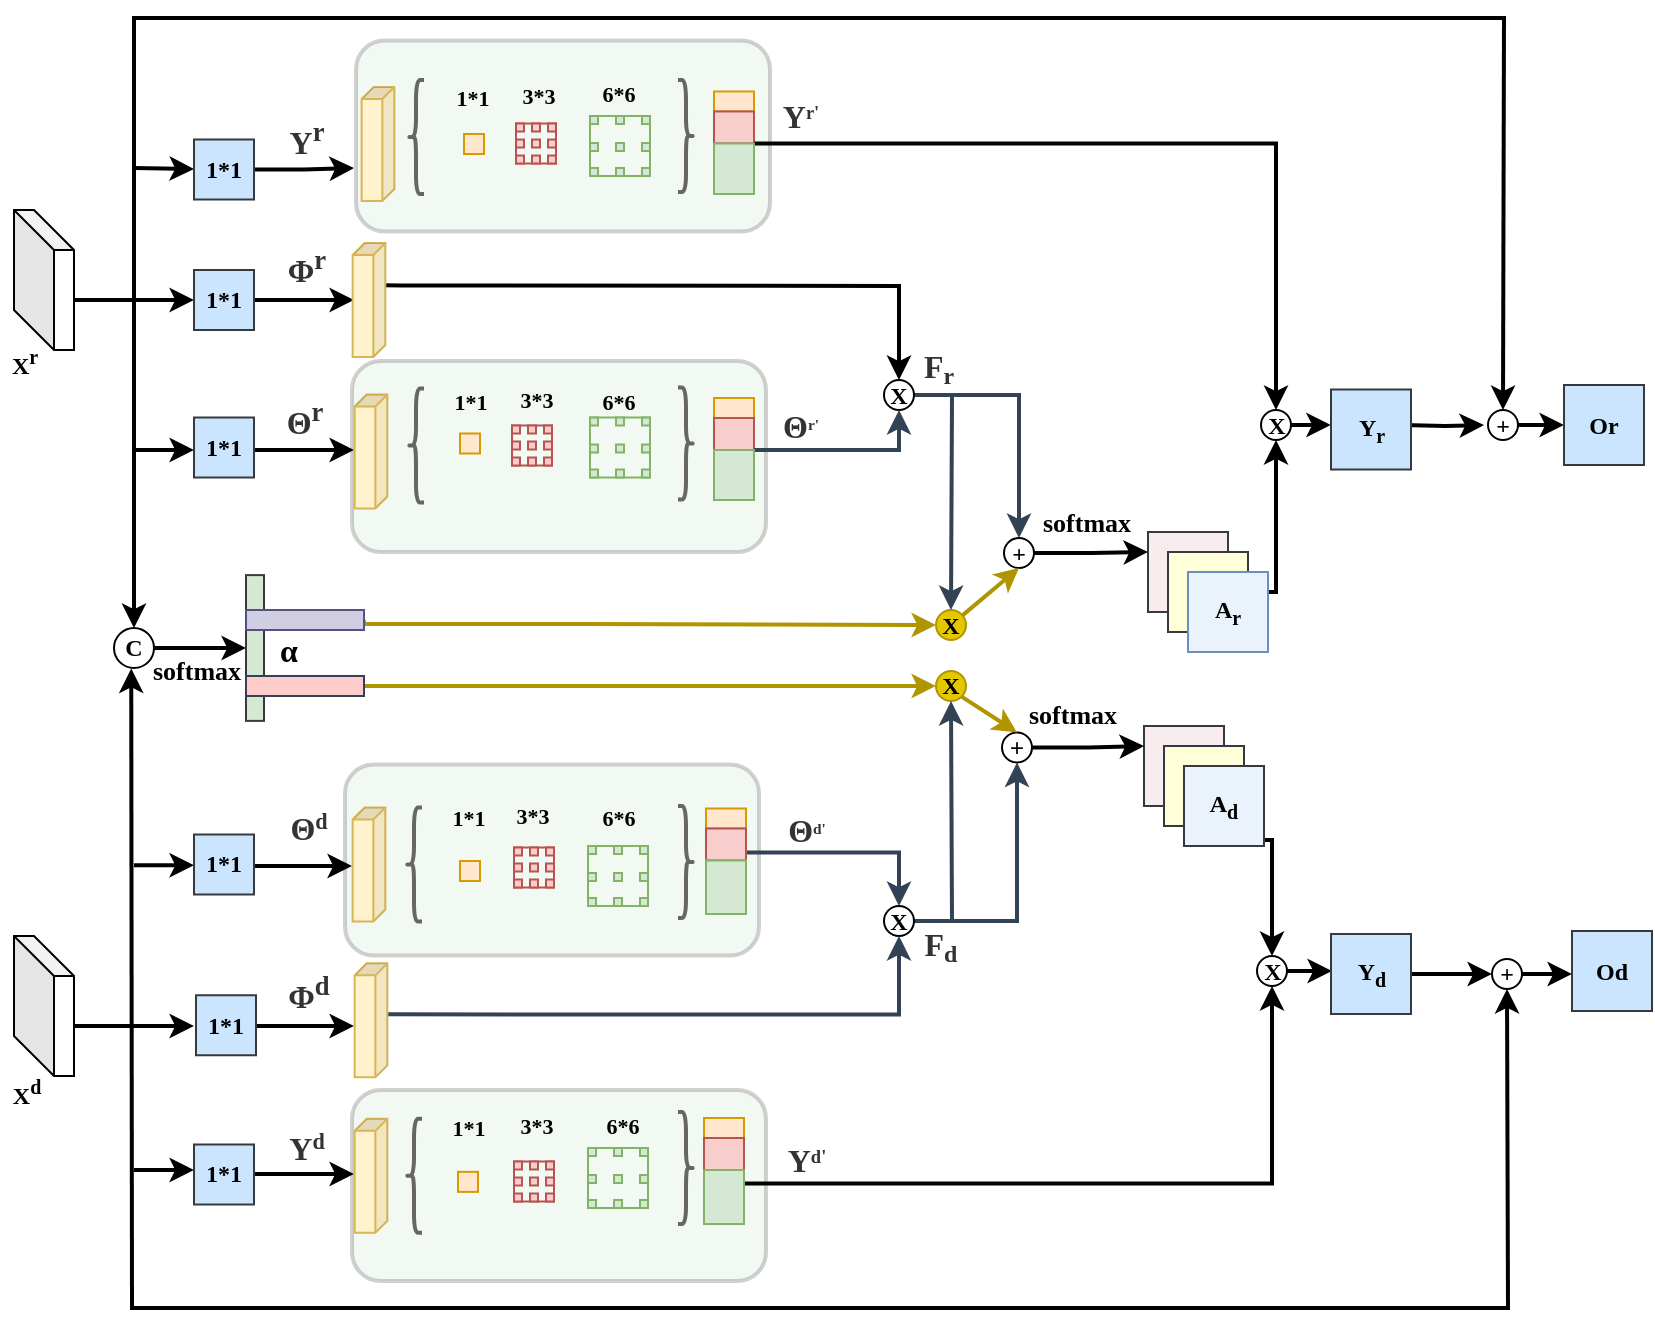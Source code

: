 <mxfile version="15.2.9" type="github">
  <diagram id="8cJA8IoX43Oh-N6bYJDm" name="Page-1">
    <mxGraphModel dx="1381" dy="720" grid="1" gridSize="10" guides="1" tooltips="1" connect="1" arrows="1" fold="1" page="1" pageScale="1" pageWidth="827" pageHeight="1169" math="0" shadow="0">
      <root>
        <mxCell id="0" />
        <mxCell id="1" parent="0" />
        <mxCell id="VNnDimrutekPzXAT0fa--1" value="" style="rounded=1;whiteSpace=wrap;html=1;strokeColor=#666666;strokeWidth=2;fillColor=#D5E8D4;opacity=30;" vertex="1" parent="1">
          <mxGeometry x="259" y="1257" width="207" height="95.5" as="geometry" />
        </mxCell>
        <mxCell id="VNnDimrutekPzXAT0fa--2" value="" style="rounded=1;whiteSpace=wrap;html=1;strokeColor=#666666;strokeWidth=2;fillColor=#D5E8D4;opacity=30;" vertex="1" parent="1">
          <mxGeometry x="255.5" y="1094.25" width="207" height="95.5" as="geometry" />
        </mxCell>
        <mxCell id="VNnDimrutekPzXAT0fa--3" value="" style="rounded=1;whiteSpace=wrap;html=1;strokeColor=#666666;strokeWidth=2;fillColor=#D5E8D4;opacity=30;" vertex="1" parent="1">
          <mxGeometry x="259" y="892.5" width="207" height="95.5" as="geometry" />
        </mxCell>
        <mxCell id="VNnDimrutekPzXAT0fa--4" value="" style="rounded=1;whiteSpace=wrap;html=1;strokeColor=#666666;strokeWidth=2;fillColor=#D5E8D4;opacity=30;" vertex="1" parent="1">
          <mxGeometry x="261" y="732.25" width="207" height="95.5" as="geometry" />
        </mxCell>
        <mxCell id="VNnDimrutekPzXAT0fa--5" style="edgeStyle=orthogonalEdgeStyle;rounded=0;orthogonalLoop=1;jettySize=auto;html=1;exitX=0;exitY=0;exitDx=30;exitDy=45;exitPerimeter=0;strokeWidth=2;" edge="1" parent="1" source="VNnDimrutekPzXAT0fa--6">
          <mxGeometry relative="1" as="geometry">
            <mxPoint x="180" y="862" as="targetPoint" />
          </mxGeometry>
        </mxCell>
        <mxCell id="VNnDimrutekPzXAT0fa--6" value="" style="shape=cube;whiteSpace=wrap;html=1;boundedLbl=1;backgroundOutline=1;darkOpacity=0.05;darkOpacity2=0.1;" vertex="1" parent="1">
          <mxGeometry x="90" y="817" width="30" height="70" as="geometry" />
        </mxCell>
        <mxCell id="VNnDimrutekPzXAT0fa--7" style="edgeStyle=orthogonalEdgeStyle;rounded=0;orthogonalLoop=1;jettySize=auto;html=1;exitX=0;exitY=0;exitDx=30;exitDy=45;exitPerimeter=0;entryX=0;entryY=0.5;entryDx=0;entryDy=0;strokeWidth=2;" edge="1" parent="1" source="VNnDimrutekPzXAT0fa--8">
          <mxGeometry relative="1" as="geometry">
            <mxPoint x="180" y="1225" as="targetPoint" />
          </mxGeometry>
        </mxCell>
        <mxCell id="VNnDimrutekPzXAT0fa--8" value="" style="shape=cube;whiteSpace=wrap;html=1;boundedLbl=1;backgroundOutline=1;darkOpacity=0.05;darkOpacity2=0.1;" vertex="1" parent="1">
          <mxGeometry x="90" y="1180" width="30" height="70" as="geometry" />
        </mxCell>
        <mxCell id="VNnDimrutekPzXAT0fa--9" value="" style="endArrow=classic;html=1;strokeWidth=2;" edge="1" parent="1" target="VNnDimrutekPzXAT0fa--19">
          <mxGeometry width="50" height="50" relative="1" as="geometry">
            <mxPoint x="150" y="796" as="sourcePoint" />
            <mxPoint x="180" y="796" as="targetPoint" />
          </mxGeometry>
        </mxCell>
        <mxCell id="VNnDimrutekPzXAT0fa--10" value="" style="endArrow=classic;html=1;entryX=0;entryY=0.5;entryDx=0;entryDy=0;strokeWidth=2;" edge="1" parent="1">
          <mxGeometry width="50" height="50" relative="1" as="geometry">
            <mxPoint x="150" y="1297" as="sourcePoint" />
            <mxPoint x="180" y="1297" as="targetPoint" />
          </mxGeometry>
        </mxCell>
        <mxCell id="VNnDimrutekPzXAT0fa--11" value="" style="endArrow=classic;html=1;entryX=0;entryY=0.5;entryDx=0;entryDy=0;strokeWidth=2;" edge="1" parent="1">
          <mxGeometry width="50" height="50" relative="1" as="geometry">
            <mxPoint x="150" y="937" as="sourcePoint" />
            <mxPoint x="180" y="937" as="targetPoint" />
          </mxGeometry>
        </mxCell>
        <mxCell id="VNnDimrutekPzXAT0fa--12" value="" style="endArrow=classic;html=1;entryX=0;entryY=0.5;entryDx=0;entryDy=0;strokeWidth=2;" edge="1" parent="1">
          <mxGeometry width="50" height="50" relative="1" as="geometry">
            <mxPoint x="150" y="1144.66" as="sourcePoint" />
            <mxPoint x="180" y="1144.66" as="targetPoint" />
          </mxGeometry>
        </mxCell>
        <mxCell id="VNnDimrutekPzXAT0fa--13" value="" style="endArrow=classic;html=1;entryX=0.5;entryY=0;entryDx=0;entryDy=0;strokeWidth=2;" edge="1" parent="1" target="VNnDimrutekPzXAT0fa--15">
          <mxGeometry width="50" height="50" relative="1" as="geometry">
            <mxPoint x="150" y="720" as="sourcePoint" />
            <mxPoint x="150" y="997" as="targetPoint" />
          </mxGeometry>
        </mxCell>
        <mxCell id="VNnDimrutekPzXAT0fa--14" style="edgeStyle=orthogonalEdgeStyle;rounded=0;orthogonalLoop=1;jettySize=auto;html=1;exitX=1;exitY=0.5;exitDx=0;exitDy=0;strokeWidth=2;entryX=0;entryY=0.5;entryDx=0;entryDy=0;" edge="1" parent="1" source="VNnDimrutekPzXAT0fa--15" target="VNnDimrutekPzXAT0fa--203">
          <mxGeometry relative="1" as="geometry">
            <mxPoint x="200" y="1036" as="targetPoint" />
          </mxGeometry>
        </mxCell>
        <mxCell id="VNnDimrutekPzXAT0fa--15" value="&lt;b&gt;&lt;font face=&quot;Times New Roman&quot;&gt;C&lt;/font&gt;&lt;/b&gt;" style="ellipse;whiteSpace=wrap;html=1;aspect=fixed;" vertex="1" parent="1">
          <mxGeometry x="140" y="1026" width="20" height="20" as="geometry" />
        </mxCell>
        <mxCell id="VNnDimrutekPzXAT0fa--16" style="edgeStyle=orthogonalEdgeStyle;rounded=0;orthogonalLoop=1;jettySize=auto;html=1;exitX=1;exitY=0.5;exitDx=0;exitDy=0;entryX=0.5;entryY=0;entryDx=0;entryDy=0;strokeWidth=2;fillColor=#647687;strokeColor=#314354;" edge="1" parent="1" source="VNnDimrutekPzXAT0fa--17" target="VNnDimrutekPzXAT0fa--200">
          <mxGeometry relative="1" as="geometry" />
        </mxCell>
        <mxCell id="VNnDimrutekPzXAT0fa--17" value="&lt;b&gt;&lt;font face=&quot;Times New Roman&quot;&gt;X&lt;/font&gt;&lt;/b&gt;" style="ellipse;whiteSpace=wrap;html=1;aspect=fixed;" vertex="1" parent="1">
          <mxGeometry x="525" y="902" width="15" height="15" as="geometry" />
        </mxCell>
        <mxCell id="VNnDimrutekPzXAT0fa--18" style="edgeStyle=orthogonalEdgeStyle;rounded=0;orthogonalLoop=1;jettySize=auto;html=1;exitX=1;exitY=0.5;exitDx=0;exitDy=0;entryX=0;entryY=0.5;entryDx=0;entryDy=0;strokeWidth=2;" edge="1" parent="1" source="VNnDimrutekPzXAT0fa--19">
          <mxGeometry relative="1" as="geometry">
            <mxPoint x="260" y="796" as="targetPoint" />
          </mxGeometry>
        </mxCell>
        <mxCell id="VNnDimrutekPzXAT0fa--19" value="&lt;font face=&quot;Times New Roman&quot;&gt;&lt;b&gt;1*1&lt;/b&gt;&lt;/font&gt;" style="rounded=0;whiteSpace=wrap;html=1;strokeColor=#36393d;fillColor=#CCE5FF;" vertex="1" parent="1">
          <mxGeometry x="180" y="781.75" width="30" height="30" as="geometry" />
        </mxCell>
        <mxCell id="VNnDimrutekPzXAT0fa--20" style="edgeStyle=orthogonalEdgeStyle;rounded=0;orthogonalLoop=1;jettySize=auto;html=1;entryX=0;entryY=0.5;entryDx=0;entryDy=0;strokeWidth=2;" edge="1" parent="1">
          <mxGeometry relative="1" as="geometry">
            <mxPoint x="210" y="862" as="sourcePoint" />
            <mxPoint x="260" y="862" as="targetPoint" />
          </mxGeometry>
        </mxCell>
        <mxCell id="VNnDimrutekPzXAT0fa--21" style="edgeStyle=orthogonalEdgeStyle;rounded=0;orthogonalLoop=1;jettySize=auto;html=1;entryX=0;entryY=0.5;entryDx=0;entryDy=0;strokeWidth=2;" edge="1" parent="1">
          <mxGeometry relative="1" as="geometry">
            <mxPoint x="210" y="937" as="sourcePoint" />
            <mxPoint x="260" y="937" as="targetPoint" />
          </mxGeometry>
        </mxCell>
        <mxCell id="VNnDimrutekPzXAT0fa--22" style="edgeStyle=orthogonalEdgeStyle;rounded=0;orthogonalLoop=1;jettySize=auto;html=1;entryX=0;entryY=0.5;entryDx=0;entryDy=0;strokeWidth=2;" edge="1" parent="1">
          <mxGeometry relative="1" as="geometry">
            <mxPoint x="210" y="1145" as="sourcePoint" />
            <mxPoint x="259" y="1145" as="targetPoint" />
          </mxGeometry>
        </mxCell>
        <mxCell id="VNnDimrutekPzXAT0fa--23" style="edgeStyle=orthogonalEdgeStyle;rounded=0;orthogonalLoop=1;jettySize=auto;html=1;entryX=0;entryY=0.5;entryDx=0;entryDy=0;strokeWidth=2;" edge="1" parent="1">
          <mxGeometry relative="1" as="geometry">
            <mxPoint x="210" y="1225" as="sourcePoint" />
            <mxPoint x="260" y="1225" as="targetPoint" />
          </mxGeometry>
        </mxCell>
        <mxCell id="VNnDimrutekPzXAT0fa--24" style="edgeStyle=orthogonalEdgeStyle;rounded=0;orthogonalLoop=1;jettySize=auto;html=1;entryX=0;entryY=0.5;entryDx=0;entryDy=0;strokeWidth=2;" edge="1" parent="1">
          <mxGeometry relative="1" as="geometry">
            <mxPoint x="210" y="1299" as="sourcePoint" />
            <mxPoint x="260" y="1299" as="targetPoint" />
          </mxGeometry>
        </mxCell>
        <mxCell id="VNnDimrutekPzXAT0fa--25" style="edgeStyle=orthogonalEdgeStyle;rounded=0;orthogonalLoop=1;jettySize=auto;html=1;entryX=0.5;entryY=1;entryDx=0;entryDy=0;strokeWidth=2;exitX=1;exitY=0.25;exitDx=0;exitDy=0;" edge="1" parent="1" source="VNnDimrutekPzXAT0fa--187" target="VNnDimrutekPzXAT0fa--36">
          <mxGeometry relative="1" as="geometry">
            <mxPoint x="510" y="1315" as="sourcePoint" />
          </mxGeometry>
        </mxCell>
        <mxCell id="VNnDimrutekPzXAT0fa--26" style="edgeStyle=orthogonalEdgeStyle;rounded=0;orthogonalLoop=1;jettySize=auto;html=1;exitX=1;exitY=0.5;exitDx=0;exitDy=0;entryX=0.5;entryY=1;entryDx=0;entryDy=0;strokeWidth=2;fillColor=#647687;strokeColor=#314354;" edge="1" parent="1" source="VNnDimrutekPzXAT0fa--27" target="VNnDimrutekPzXAT0fa--198">
          <mxGeometry relative="1" as="geometry" />
        </mxCell>
        <mxCell id="VNnDimrutekPzXAT0fa--27" value="&lt;b&gt;&lt;font face=&quot;Times New Roman&quot;&gt;X&lt;/font&gt;&lt;/b&gt;" style="ellipse;whiteSpace=wrap;html=1;aspect=fixed;" vertex="1" parent="1">
          <mxGeometry x="525" y="1165" width="15" height="15" as="geometry" />
        </mxCell>
        <mxCell id="VNnDimrutekPzXAT0fa--28" value="&lt;b&gt;&lt;font face=&quot;Times New Roman&quot; style=&quot;font-size: 13px&quot;&gt;softmax&lt;/font&gt;&lt;/b&gt;" style="text;html=1;resizable=0;autosize=1;align=center;verticalAlign=middle;points=[];fillColor=none;strokeColor=none;rounded=0;" vertex="1" parent="1">
          <mxGeometry x="596" y="963.25" width="60" height="20" as="geometry" />
        </mxCell>
        <mxCell id="VNnDimrutekPzXAT0fa--29" value="Ar" style="whiteSpace=wrap;html=1;aspect=fixed;fillColor=#eeeeee;strokeColor=#36393d;" vertex="1" parent="1">
          <mxGeometry x="657" y="978" width="40" height="40" as="geometry" />
        </mxCell>
        <mxCell id="VNnDimrutekPzXAT0fa--30" value="Ad" style="whiteSpace=wrap;html=1;aspect=fixed;fillColor=#eeeeee;strokeColor=#36393d;" vertex="1" parent="1">
          <mxGeometry x="655" y="1075" width="40" height="40" as="geometry" />
        </mxCell>
        <mxCell id="VNnDimrutekPzXAT0fa--31" value="&lt;b&gt;&lt;font face=&quot;Times New Roman&quot; style=&quot;font-size: 13px&quot;&gt;softmax&lt;/font&gt;&lt;/b&gt;" style="text;html=1;resizable=0;autosize=1;align=center;verticalAlign=middle;points=[];fillColor=none;strokeColor=none;rounded=0;" vertex="1" parent="1">
          <mxGeometry x="589" y="1059" width="60" height="20" as="geometry" />
        </mxCell>
        <mxCell id="VNnDimrutekPzXAT0fa--32" value="&lt;b&gt;&lt;font face=&quot;Times New Roman&quot;&gt;X&lt;/font&gt;&lt;/b&gt;" style="ellipse;whiteSpace=wrap;html=1;aspect=fixed;fillColor=#e3c800;strokeColor=#B09500;fontColor=#000000;" vertex="1" parent="1">
          <mxGeometry x="551" y="1047.5" width="15" height="15" as="geometry" />
        </mxCell>
        <mxCell id="VNnDimrutekPzXAT0fa--33" style="edgeStyle=orthogonalEdgeStyle;rounded=0;orthogonalLoop=1;jettySize=auto;html=1;exitX=1;exitY=0.5;exitDx=0;exitDy=0;strokeWidth=2;entryX=-0.002;entryY=0.443;entryDx=0;entryDy=0;entryPerimeter=0;" edge="1" parent="1" source="VNnDimrutekPzXAT0fa--34" target="VNnDimrutekPzXAT0fa--149">
          <mxGeometry relative="1" as="geometry">
            <mxPoint x="731.5" y="924.5" as="sourcePoint" />
            <mxPoint x="747" y="925" as="targetPoint" />
          </mxGeometry>
        </mxCell>
        <mxCell id="VNnDimrutekPzXAT0fa--34" value="&lt;b&gt;&lt;font face=&quot;Times New Roman&quot;&gt;X&lt;/font&gt;&lt;/b&gt;" style="ellipse;whiteSpace=wrap;html=1;aspect=fixed;" vertex="1" parent="1">
          <mxGeometry x="713.5" y="917" width="15" height="15" as="geometry" />
        </mxCell>
        <mxCell id="VNnDimrutekPzXAT0fa--35" style="edgeStyle=orthogonalEdgeStyle;rounded=0;orthogonalLoop=1;jettySize=auto;html=1;exitX=1;exitY=0.5;exitDx=0;exitDy=0;strokeWidth=2;" edge="1" parent="1" source="VNnDimrutekPzXAT0fa--36">
          <mxGeometry relative="1" as="geometry">
            <mxPoint x="749" y="1198" as="targetPoint" />
          </mxGeometry>
        </mxCell>
        <mxCell id="VNnDimrutekPzXAT0fa--36" value="&lt;font face=&quot;Times New Roman&quot;&gt;&lt;b&gt;X&lt;/b&gt;&lt;/font&gt;" style="ellipse;whiteSpace=wrap;html=1;aspect=fixed;" vertex="1" parent="1">
          <mxGeometry x="711.5" y="1190" width="15" height="15" as="geometry" />
        </mxCell>
        <mxCell id="VNnDimrutekPzXAT0fa--37" value="" style="endArrow=none;html=1;strokeWidth=2;" edge="1" parent="1">
          <mxGeometry width="50" height="50" relative="1" as="geometry">
            <mxPoint x="150" y="721" as="sourcePoint" />
            <mxPoint x="835" y="721" as="targetPoint" />
          </mxGeometry>
        </mxCell>
        <mxCell id="VNnDimrutekPzXAT0fa--38" style="edgeStyle=orthogonalEdgeStyle;rounded=0;orthogonalLoop=1;jettySize=auto;html=1;exitX=1;exitY=0.5;exitDx=0;exitDy=0;strokeWidth=2;" edge="1" parent="1" source="VNnDimrutekPzXAT0fa--39">
          <mxGeometry relative="1" as="geometry">
            <mxPoint x="865" y="924.5" as="targetPoint" />
          </mxGeometry>
        </mxCell>
        <mxCell id="VNnDimrutekPzXAT0fa--39" value="&lt;font face=&quot;Times New Roman&quot;&gt;&lt;b&gt;+&lt;/b&gt;&lt;/font&gt;" style="ellipse;whiteSpace=wrap;html=1;aspect=fixed;" vertex="1" parent="1">
          <mxGeometry x="827" y="917" width="15" height="15" as="geometry" />
        </mxCell>
        <mxCell id="VNnDimrutekPzXAT0fa--40" value="" style="endArrow=classic;html=1;entryX=0.5;entryY=0;entryDx=0;entryDy=0;strokeWidth=2;" edge="1" parent="1" target="VNnDimrutekPzXAT0fa--39">
          <mxGeometry width="50" height="50" relative="1" as="geometry">
            <mxPoint x="835" y="720" as="sourcePoint" />
            <mxPoint x="796" y="917.75" as="targetPoint" />
          </mxGeometry>
        </mxCell>
        <mxCell id="VNnDimrutekPzXAT0fa--41" style="edgeStyle=orthogonalEdgeStyle;rounded=0;orthogonalLoop=1;jettySize=auto;html=1;exitX=1;exitY=0.5;exitDx=0;exitDy=0;strokeWidth=2;" edge="1" parent="1" source="VNnDimrutekPzXAT0fa--42">
          <mxGeometry relative="1" as="geometry">
            <mxPoint x="869" y="1199.167" as="targetPoint" />
          </mxGeometry>
        </mxCell>
        <mxCell id="VNnDimrutekPzXAT0fa--42" value="&lt;b&gt;&lt;font face=&quot;Times New Roman&quot;&gt;+&lt;/font&gt;&lt;/b&gt;" style="ellipse;whiteSpace=wrap;html=1;aspect=fixed;" vertex="1" parent="1">
          <mxGeometry x="829" y="1191.5" width="15" height="15" as="geometry" />
        </mxCell>
        <mxCell id="VNnDimrutekPzXAT0fa--43" value="" style="endArrow=none;html=1;strokeWidth=2;" edge="1" parent="1">
          <mxGeometry width="50" height="50" relative="1" as="geometry">
            <mxPoint x="148" y="1366" as="sourcePoint" />
            <mxPoint x="838" y="1366" as="targetPoint" />
          </mxGeometry>
        </mxCell>
        <mxCell id="VNnDimrutekPzXAT0fa--44" style="edgeStyle=orthogonalEdgeStyle;rounded=0;orthogonalLoop=1;jettySize=auto;html=1;exitX=1;exitY=0.5;exitDx=0;exitDy=0;entryX=0;entryY=0.5;entryDx=0;entryDy=0;strokeWidth=2;" edge="1" parent="1" source="VNnDimrutekPzXAT0fa--45" target="VNnDimrutekPzXAT0fa--42">
          <mxGeometry relative="1" as="geometry" />
        </mxCell>
        <mxCell id="VNnDimrutekPzXAT0fa--45" value="" style="whiteSpace=wrap;html=1;aspect=fixed;fillColor=#eeeeee;strokeColor=#36393d;" vertex="1" parent="1">
          <mxGeometry x="748.5" y="1179" width="40" height="40" as="geometry" />
        </mxCell>
        <mxCell id="VNnDimrutekPzXAT0fa--46" value="" style="endArrow=classic;html=1;entryX=0.5;entryY=1;entryDx=0;entryDy=0;strokeWidth=2;" edge="1" parent="1" target="VNnDimrutekPzXAT0fa--42">
          <mxGeometry width="50" height="50" relative="1" as="geometry">
            <mxPoint x="837" y="1367" as="sourcePoint" />
            <mxPoint x="836.5" y="1214.5" as="targetPoint" />
          </mxGeometry>
        </mxCell>
        <mxCell id="VNnDimrutekPzXAT0fa--47" style="edgeStyle=orthogonalEdgeStyle;rounded=0;orthogonalLoop=1;jettySize=auto;html=1;exitX=1;exitY=0.5;exitDx=0;exitDy=0;strokeWidth=2;" edge="1" parent="1">
          <mxGeometry relative="1" as="geometry">
            <mxPoint x="825" y="924.5" as="targetPoint" />
            <mxPoint x="784.5" y="924.5" as="sourcePoint" />
          </mxGeometry>
        </mxCell>
        <mxCell id="VNnDimrutekPzXAT0fa--49" value="&lt;b&gt;&lt;font face=&quot;Times New Roman&quot;&gt;Or&lt;/font&gt;&lt;/b&gt;" style="whiteSpace=wrap;html=1;aspect=fixed;fillColor=#cce5ff;strokeColor=#36393d;" vertex="1" parent="1">
          <mxGeometry x="865" y="904.5" width="40" height="40" as="geometry" />
        </mxCell>
        <mxCell id="VNnDimrutekPzXAT0fa--50" value="" style="whiteSpace=wrap;html=1;aspect=fixed;" vertex="1" parent="1">
          <mxGeometry x="869" y="1177.5" width="40" height="40" as="geometry" />
        </mxCell>
        <mxCell id="VNnDimrutekPzXAT0fa--51" value="" style="whiteSpace=wrap;html=1;aspect=fixed;fillColor=#ffe6cc;strokeColor=#d79b00;" vertex="1" parent="1">
          <mxGeometry x="315" y="779" width="10" height="10" as="geometry" />
        </mxCell>
        <mxCell id="VNnDimrutekPzXAT0fa--52" value="" style="whiteSpace=wrap;html=1;aspect=fixed;strokeColor=#b85450;fillColor=none;" vertex="1" parent="1">
          <mxGeometry x="341" y="773.75" width="20" height="20" as="geometry" />
        </mxCell>
        <mxCell id="VNnDimrutekPzXAT0fa--53" value="" style="whiteSpace=wrap;html=1;aspect=fixed;strokeColor=#82b366;fillColor=none;" vertex="1" parent="1">
          <mxGeometry x="378" y="770" width="30" height="30" as="geometry" />
        </mxCell>
        <mxCell id="VNnDimrutekPzXAT0fa--55" value="" style="whiteSpace=wrap;html=1;aspect=fixed;fillColor=#f8cecc;strokeColor=#b85450;" vertex="1" parent="1">
          <mxGeometry x="357" y="773.75" width="4" height="4" as="geometry" />
        </mxCell>
        <mxCell id="VNnDimrutekPzXAT0fa--56" value="" style="whiteSpace=wrap;html=1;aspect=fixed;fillColor=#f8cecc;strokeColor=#b85450;" vertex="1" parent="1">
          <mxGeometry x="341" y="773.75" width="4" height="4" as="geometry" />
        </mxCell>
        <mxCell id="VNnDimrutekPzXAT0fa--57" value="" style="whiteSpace=wrap;html=1;aspect=fixed;fillColor=#f8cecc;strokeColor=#b85450;" vertex="1" parent="1">
          <mxGeometry x="341" y="789.75" width="4" height="4" as="geometry" />
        </mxCell>
        <mxCell id="VNnDimrutekPzXAT0fa--58" value="" style="whiteSpace=wrap;html=1;aspect=fixed;fillColor=#f8cecc;strokeColor=#b85450;" vertex="1" parent="1">
          <mxGeometry x="357" y="789.75" width="4" height="4" as="geometry" />
        </mxCell>
        <mxCell id="VNnDimrutekPzXAT0fa--59" value="" style="whiteSpace=wrap;html=1;aspect=fixed;fillColor=#f8cecc;strokeColor=#b85450;" vertex="1" parent="1">
          <mxGeometry x="357" y="781.75" width="4" height="4" as="geometry" />
        </mxCell>
        <mxCell id="VNnDimrutekPzXAT0fa--60" value="" style="whiteSpace=wrap;html=1;aspect=fixed;fillColor=#f8cecc;strokeColor=#b85450;" vertex="1" parent="1">
          <mxGeometry x="341" y="781.75" width="4" height="4" as="geometry" />
        </mxCell>
        <mxCell id="VNnDimrutekPzXAT0fa--61" value="" style="whiteSpace=wrap;html=1;aspect=fixed;fillColor=#f8cecc;strokeColor=#b85450;" vertex="1" parent="1">
          <mxGeometry x="349" y="773.75" width="4" height="4" as="geometry" />
        </mxCell>
        <mxCell id="VNnDimrutekPzXAT0fa--62" value="" style="whiteSpace=wrap;html=1;aspect=fixed;fillColor=#f8cecc;strokeColor=#b85450;" vertex="1" parent="1">
          <mxGeometry x="349" y="789.75" width="4" height="4" as="geometry" />
        </mxCell>
        <mxCell id="VNnDimrutekPzXAT0fa--63" value="" style="whiteSpace=wrap;html=1;aspect=fixed;fillColor=#f8cecc;strokeColor=#b85450;" vertex="1" parent="1">
          <mxGeometry x="349" y="781.75" width="4" height="4" as="geometry" />
        </mxCell>
        <mxCell id="VNnDimrutekPzXAT0fa--64" value="" style="whiteSpace=wrap;html=1;aspect=fixed;fillColor=#d5e8d4;strokeColor=#82b366;" vertex="1" parent="1">
          <mxGeometry x="378" y="770" width="4" height="4" as="geometry" />
        </mxCell>
        <mxCell id="VNnDimrutekPzXAT0fa--65" value="" style="whiteSpace=wrap;html=1;aspect=fixed;fillColor=#d5e8d4;strokeColor=#82b366;" vertex="1" parent="1">
          <mxGeometry x="391" y="770" width="4" height="4" as="geometry" />
        </mxCell>
        <mxCell id="VNnDimrutekPzXAT0fa--66" value="" style="whiteSpace=wrap;html=1;aspect=fixed;fillColor=#d5e8d4;strokeColor=#82b366;" vertex="1" parent="1">
          <mxGeometry x="404" y="770" width="4" height="4" as="geometry" />
        </mxCell>
        <mxCell id="VNnDimrutekPzXAT0fa--67" value="" style="whiteSpace=wrap;html=1;aspect=fixed;fillColor=#d5e8d4;strokeColor=#82b366;" vertex="1" parent="1">
          <mxGeometry x="378" y="796" width="4" height="4" as="geometry" />
        </mxCell>
        <mxCell id="VNnDimrutekPzXAT0fa--68" value="" style="whiteSpace=wrap;html=1;aspect=fixed;fillColor=#d5e8d4;strokeColor=#82b366;" vertex="1" parent="1">
          <mxGeometry x="391" y="796" width="4" height="4" as="geometry" />
        </mxCell>
        <mxCell id="VNnDimrutekPzXAT0fa--69" value="" style="whiteSpace=wrap;html=1;aspect=fixed;fillColor=#d5e8d4;strokeColor=#82b366;" vertex="1" parent="1">
          <mxGeometry x="404" y="796" width="4" height="4" as="geometry" />
        </mxCell>
        <mxCell id="VNnDimrutekPzXAT0fa--70" value="" style="whiteSpace=wrap;html=1;aspect=fixed;fillColor=#d5e8d4;strokeColor=#82b366;" vertex="1" parent="1">
          <mxGeometry x="378" y="783.5" width="4" height="4" as="geometry" />
        </mxCell>
        <mxCell id="VNnDimrutekPzXAT0fa--71" value="" style="whiteSpace=wrap;html=1;aspect=fixed;fillColor=#d5e8d4;strokeColor=#82b366;" vertex="1" parent="1">
          <mxGeometry x="391" y="783.5" width="4" height="4" as="geometry" />
        </mxCell>
        <mxCell id="VNnDimrutekPzXAT0fa--72" value="" style="whiteSpace=wrap;html=1;aspect=fixed;fillColor=#d5e8d4;strokeColor=#82b366;" vertex="1" parent="1">
          <mxGeometry x="404" y="783.5" width="4" height="4" as="geometry" />
        </mxCell>
        <mxCell id="VNnDimrutekPzXAT0fa--73" value="&lt;p style=&quot;line-height: 30%&quot;&gt;&lt;font style=&quot;font-size: 11px&quot; face=&quot;Times New Roman&quot;&gt;&lt;b&gt;1*1&lt;/b&gt;&lt;/font&gt;&lt;/p&gt;" style="text;html=1;resizable=0;autosize=1;align=center;verticalAlign=middle;points=[];fillColor=none;strokeColor=none;rounded=0;" vertex="1" parent="1">
          <mxGeometry x="305" y="745" width="28" height="31" as="geometry" />
        </mxCell>
        <mxCell id="VNnDimrutekPzXAT0fa--74" value="&lt;p style=&quot;line-height: 30%&quot;&gt;&lt;font style=&quot;font-size: 11px&quot; face=&quot;Times New Roman&quot;&gt;&lt;b&gt;3*3&lt;/b&gt;&lt;/font&gt;&lt;/p&gt;&lt;span style=&quot;color: rgba(0 , 0 , 0 , 0) ; font-size: 0px&quot;&gt;&lt;font face=&quot;Times New Roman&quot;&gt;&lt;b&gt;%3CmxGraphModel%3E%3Croot%3E%3CmxCell%20id%3D%220%22%2F%3E%3CmxCell%20id%3D%221%22%20parent%3D%220%22%2F%3E%3CmxCell%20id%3D%222%22%20value%3D%22%26lt%3Bp%20style%3D%26quot%3Bline-height%3A%2030%25%26quot%3B%26gt%3B%26lt%3Bfont%20style%3D%26quot%3Bfont-size%3A%2011px%26quot%3B%26gt%3B1*1%26lt%3B%2Ffont%26gt%3B%26lt%3B%2Fp%26gt%3B%22%20style%3D%22text%3Bhtml%3D1%3Bresizable%3D0%3Bautosize%3D1%3Balign%3Dcenter%3BverticalAlign%3Dmiddle%3Bpoints%3D%5B%5D%3BfillColor%3Dnone%3BstrokeColor%3Dnone%3Brounded%3D0%3B%22%20vertex%3D%221%22%20parent%3D%221%22%3E%3CmxGeometry%20x%3D%22360%22%20y%3D%227.5%22%20width%3D%2230%22%20height%3D%2230%22%20as%3D%22geometry%22%2F%3E%3C%2FmxCell%3E%3C%2Froot%3E%3C%2FmxGraphModel%3E&lt;/b&gt;&lt;/font&gt;&lt;/span&gt;" style="text;html=1;resizable=0;autosize=1;align=center;verticalAlign=middle;points=[];fillColor=none;strokeColor=none;rounded=0;" vertex="1" parent="1">
          <mxGeometry x="338" y="742.75" width="28" height="49" as="geometry" />
        </mxCell>
        <mxCell id="VNnDimrutekPzXAT0fa--75" value="&lt;p style=&quot;line-height: 30%&quot;&gt;&lt;span style=&quot;font-size: 11px&quot;&gt;&lt;font face=&quot;Times New Roman&quot;&gt;&lt;b&gt;6*6&lt;/b&gt;&lt;/font&gt;&lt;/span&gt;&lt;/p&gt;" style="text;html=1;resizable=0;autosize=1;align=center;verticalAlign=middle;points=[];fillColor=none;strokeColor=none;rounded=0;" vertex="1" parent="1">
          <mxGeometry x="378" y="743.75" width="28" height="31" as="geometry" />
        </mxCell>
        <mxCell id="VNnDimrutekPzXAT0fa--76" value="" style="whiteSpace=wrap;html=1;aspect=fixed;fillColor=#ffe6cc;strokeColor=#d79b00;fontStyle=1" vertex="1" parent="1">
          <mxGeometry x="313" y="1142.5" width="10" height="10" as="geometry" />
        </mxCell>
        <mxCell id="VNnDimrutekPzXAT0fa--77" value="" style="whiteSpace=wrap;html=1;aspect=fixed;strokeColor=#b85450;fillColor=none;fontStyle=1" vertex="1" parent="1">
          <mxGeometry x="340" y="1135.75" width="20" height="20" as="geometry" />
        </mxCell>
        <mxCell id="VNnDimrutekPzXAT0fa--78" value="" style="whiteSpace=wrap;html=1;aspect=fixed;strokeColor=#82b366;fillColor=none;fontStyle=1" vertex="1" parent="1">
          <mxGeometry x="377" y="1135" width="30" height="30" as="geometry" />
        </mxCell>
        <mxCell id="VNnDimrutekPzXAT0fa--79" value="" style="whiteSpace=wrap;html=1;aspect=fixed;fillColor=#f8cecc;strokeColor=#b85450;fontStyle=1" vertex="1" parent="1">
          <mxGeometry x="356" y="1135.75" width="4" height="4" as="geometry" />
        </mxCell>
        <mxCell id="VNnDimrutekPzXAT0fa--80" value="" style="whiteSpace=wrap;html=1;aspect=fixed;fillColor=#f8cecc;strokeColor=#b85450;fontStyle=1" vertex="1" parent="1">
          <mxGeometry x="340" y="1135.75" width="4" height="4" as="geometry" />
        </mxCell>
        <mxCell id="VNnDimrutekPzXAT0fa--81" value="" style="whiteSpace=wrap;html=1;aspect=fixed;fillColor=#f8cecc;strokeColor=#b85450;fontStyle=1" vertex="1" parent="1">
          <mxGeometry x="340" y="1151.75" width="4" height="4" as="geometry" />
        </mxCell>
        <mxCell id="VNnDimrutekPzXAT0fa--82" value="" style="whiteSpace=wrap;html=1;aspect=fixed;fillColor=#f8cecc;strokeColor=#b85450;fontStyle=1" vertex="1" parent="1">
          <mxGeometry x="356" y="1151.75" width="4" height="4" as="geometry" />
        </mxCell>
        <mxCell id="VNnDimrutekPzXAT0fa--83" value="" style="whiteSpace=wrap;html=1;aspect=fixed;fillColor=#f8cecc;strokeColor=#b85450;fontStyle=1" vertex="1" parent="1">
          <mxGeometry x="356" y="1143.75" width="4" height="4" as="geometry" />
        </mxCell>
        <mxCell id="VNnDimrutekPzXAT0fa--84" value="" style="whiteSpace=wrap;html=1;aspect=fixed;fillColor=#f8cecc;strokeColor=#b85450;fontStyle=1" vertex="1" parent="1">
          <mxGeometry x="340" y="1143.75" width="4" height="4" as="geometry" />
        </mxCell>
        <mxCell id="VNnDimrutekPzXAT0fa--85" value="" style="whiteSpace=wrap;html=1;aspect=fixed;fillColor=#f8cecc;strokeColor=#b85450;fontStyle=1" vertex="1" parent="1">
          <mxGeometry x="348" y="1135.75" width="4" height="4" as="geometry" />
        </mxCell>
        <mxCell id="VNnDimrutekPzXAT0fa--86" value="" style="whiteSpace=wrap;html=1;aspect=fixed;fillColor=#f8cecc;strokeColor=#b85450;fontStyle=1" vertex="1" parent="1">
          <mxGeometry x="348" y="1151.75" width="4" height="4" as="geometry" />
        </mxCell>
        <mxCell id="VNnDimrutekPzXAT0fa--87" value="" style="whiteSpace=wrap;html=1;aspect=fixed;fillColor=#f8cecc;strokeColor=#b85450;fontStyle=1" vertex="1" parent="1">
          <mxGeometry x="348" y="1143.75" width="4" height="4" as="geometry" />
        </mxCell>
        <mxCell id="VNnDimrutekPzXAT0fa--88" value="" style="whiteSpace=wrap;html=1;aspect=fixed;fillColor=#d5e8d4;strokeColor=#82b366;fontStyle=1" vertex="1" parent="1">
          <mxGeometry x="377" y="1135" width="4" height="4" as="geometry" />
        </mxCell>
        <mxCell id="VNnDimrutekPzXAT0fa--89" value="" style="whiteSpace=wrap;html=1;aspect=fixed;fillColor=#d5e8d4;strokeColor=#82b366;fontStyle=1" vertex="1" parent="1">
          <mxGeometry x="390" y="1135" width="4" height="4" as="geometry" />
        </mxCell>
        <mxCell id="VNnDimrutekPzXAT0fa--90" value="" style="whiteSpace=wrap;html=1;aspect=fixed;fillColor=#d5e8d4;strokeColor=#82b366;fontStyle=1" vertex="1" parent="1">
          <mxGeometry x="403" y="1135" width="4" height="4" as="geometry" />
        </mxCell>
        <mxCell id="VNnDimrutekPzXAT0fa--91" value="" style="whiteSpace=wrap;html=1;aspect=fixed;fillColor=#d5e8d4;strokeColor=#82b366;fontStyle=1" vertex="1" parent="1">
          <mxGeometry x="377" y="1161" width="4" height="4" as="geometry" />
        </mxCell>
        <mxCell id="VNnDimrutekPzXAT0fa--92" value="" style="whiteSpace=wrap;html=1;aspect=fixed;fillColor=#d5e8d4;strokeColor=#82b366;fontStyle=1" vertex="1" parent="1">
          <mxGeometry x="390" y="1161" width="4" height="4" as="geometry" />
        </mxCell>
        <mxCell id="VNnDimrutekPzXAT0fa--93" value="" style="whiteSpace=wrap;html=1;aspect=fixed;fillColor=#d5e8d4;strokeColor=#82b366;fontStyle=1" vertex="1" parent="1">
          <mxGeometry x="403" y="1161" width="4" height="4" as="geometry" />
        </mxCell>
        <mxCell id="VNnDimrutekPzXAT0fa--94" value="" style="whiteSpace=wrap;html=1;aspect=fixed;fillColor=#d5e8d4;strokeColor=#82b366;fontStyle=1" vertex="1" parent="1">
          <mxGeometry x="377" y="1148.5" width="4" height="4" as="geometry" />
        </mxCell>
        <mxCell id="VNnDimrutekPzXAT0fa--95" value="" style="whiteSpace=wrap;html=1;aspect=fixed;fillColor=#d5e8d4;strokeColor=#82b366;fontStyle=1" vertex="1" parent="1">
          <mxGeometry x="390" y="1148.5" width="4" height="4" as="geometry" />
        </mxCell>
        <mxCell id="VNnDimrutekPzXAT0fa--96" value="" style="whiteSpace=wrap;html=1;aspect=fixed;fillColor=#d5e8d4;strokeColor=#82b366;fontStyle=1" vertex="1" parent="1">
          <mxGeometry x="403" y="1148.5" width="4" height="4" as="geometry" />
        </mxCell>
        <mxCell id="VNnDimrutekPzXAT0fa--97" value="&lt;p style=&quot;line-height: 30%&quot;&gt;&lt;font style=&quot;font-size: 11px&quot; face=&quot;Times New Roman&quot;&gt;3*3&lt;/font&gt;&lt;/p&gt;&lt;span style=&quot;color: rgba(0 , 0 , 0 , 0) ; font-size: 0px&quot;&gt;&lt;font face=&quot;Times New Roman&quot;&gt;%3CmxGraphModel%3E%3Croot%3E%3CmxCell%20id%3D%220%22%2F%3E%3CmxCell%20id%3D%221%22%20parent%3D%220%22%2F%3E%3CmxCell%20id%3D%222%22%20value%3D%22%26lt%3Bp%20style%3D%26quot%3Bline-height%3A%2030%25%26quot%3B%26gt%3B%26lt%3Bfont%20style%3D%26quot%3Bfont-size%3A%2011px%26quot%3B%26gt%3B1*1%26lt%3B%2Ffont%26gt%3B%26lt%3B%2Fp%26gt%3B%22%20style%3D%22text%3Bhtml%3D1%3Bresizable%3D0%3Bautosize%3D1%3Balign%3Dcenter%3BverticalAlign%3Dmiddle%3Bpoints%3D%5B%5D%3BfillColor%3Dnone%3BstrokeColor%3Dnone%3Brounded%3D0%3B%22%20vertex%3D%221%22%20parent%3D%221%22%3E%3CmxGeometry%20x%3D%22360%22%20y%3D%227.5%22%20width%3D%2230%22%20height%3D%2230%22%20as%3D%22geometry%22%2F%3E%3C%2FmxCell%3E%3C%2Froot%3E%3C%2FmxGraphModel%3E&lt;/font&gt;&lt;/span&gt;" style="text;html=1;resizable=0;autosize=1;align=center;verticalAlign=middle;points=[];fillColor=none;strokeColor=none;rounded=0;fontStyle=1" vertex="1" parent="1">
          <mxGeometry x="335" y="1102.75" width="28" height="49" as="geometry" />
        </mxCell>
        <mxCell id="VNnDimrutekPzXAT0fa--98" value="&lt;p style=&quot;line-height: 30%&quot;&gt;&lt;span style=&quot;font-size: 11px&quot;&gt;&lt;font face=&quot;Times New Roman&quot;&gt;6*6&lt;/font&gt;&lt;/span&gt;&lt;/p&gt;" style="text;html=1;resizable=0;autosize=1;align=center;verticalAlign=middle;points=[];fillColor=none;strokeColor=none;rounded=0;fontStyle=1" vertex="1" parent="1">
          <mxGeometry x="378" y="1105" width="28" height="31" as="geometry" />
        </mxCell>
        <mxCell id="VNnDimrutekPzXAT0fa--99" value="" style="whiteSpace=wrap;html=1;aspect=fixed;fillColor=#ffe6cc;strokeColor=#d79b00;" vertex="1" parent="1">
          <mxGeometry x="312" y="1297.93" width="10" height="10" as="geometry" />
        </mxCell>
        <mxCell id="VNnDimrutekPzXAT0fa--100" value="" style="whiteSpace=wrap;html=1;aspect=fixed;strokeColor=#b85450;fillColor=none;" vertex="1" parent="1">
          <mxGeometry x="340" y="1292.75" width="20" height="20" as="geometry" />
        </mxCell>
        <mxCell id="VNnDimrutekPzXAT0fa--101" value="" style="whiteSpace=wrap;html=1;aspect=fixed;strokeColor=#82b366;fillColor=none;" vertex="1" parent="1">
          <mxGeometry x="377" y="1286" width="30" height="30" as="geometry" />
        </mxCell>
        <mxCell id="VNnDimrutekPzXAT0fa--102" value="" style="whiteSpace=wrap;html=1;aspect=fixed;fillColor=#f8cecc;strokeColor=#b85450;" vertex="1" parent="1">
          <mxGeometry x="356" y="1292.75" width="4" height="4" as="geometry" />
        </mxCell>
        <mxCell id="VNnDimrutekPzXAT0fa--103" value="" style="whiteSpace=wrap;html=1;aspect=fixed;fillColor=#f8cecc;strokeColor=#b85450;" vertex="1" parent="1">
          <mxGeometry x="340" y="1292.75" width="4" height="4" as="geometry" />
        </mxCell>
        <mxCell id="VNnDimrutekPzXAT0fa--104" value="" style="whiteSpace=wrap;html=1;aspect=fixed;fillColor=#f8cecc;strokeColor=#b85450;" vertex="1" parent="1">
          <mxGeometry x="340" y="1308.75" width="4" height="4" as="geometry" />
        </mxCell>
        <mxCell id="VNnDimrutekPzXAT0fa--105" value="" style="whiteSpace=wrap;html=1;aspect=fixed;fillColor=#f8cecc;strokeColor=#b85450;" vertex="1" parent="1">
          <mxGeometry x="356" y="1308.75" width="4" height="4" as="geometry" />
        </mxCell>
        <mxCell id="VNnDimrutekPzXAT0fa--106" value="" style="whiteSpace=wrap;html=1;aspect=fixed;fillColor=#f8cecc;strokeColor=#b85450;" vertex="1" parent="1">
          <mxGeometry x="356" y="1300.75" width="4" height="4" as="geometry" />
        </mxCell>
        <mxCell id="VNnDimrutekPzXAT0fa--107" value="" style="whiteSpace=wrap;html=1;aspect=fixed;fillColor=#f8cecc;strokeColor=#b85450;" vertex="1" parent="1">
          <mxGeometry x="340" y="1300.75" width="4" height="4" as="geometry" />
        </mxCell>
        <mxCell id="VNnDimrutekPzXAT0fa--108" value="" style="whiteSpace=wrap;html=1;aspect=fixed;fillColor=#f8cecc;strokeColor=#b85450;" vertex="1" parent="1">
          <mxGeometry x="348" y="1292.75" width="4" height="4" as="geometry" />
        </mxCell>
        <mxCell id="VNnDimrutekPzXAT0fa--109" value="" style="whiteSpace=wrap;html=1;aspect=fixed;fillColor=#f8cecc;strokeColor=#b85450;" vertex="1" parent="1">
          <mxGeometry x="348" y="1308.75" width="4" height="4" as="geometry" />
        </mxCell>
        <mxCell id="VNnDimrutekPzXAT0fa--110" value="" style="whiteSpace=wrap;html=1;aspect=fixed;fillColor=#f8cecc;strokeColor=#b85450;" vertex="1" parent="1">
          <mxGeometry x="348" y="1300.75" width="4" height="4" as="geometry" />
        </mxCell>
        <mxCell id="VNnDimrutekPzXAT0fa--111" value="" style="whiteSpace=wrap;html=1;aspect=fixed;fillColor=#d5e8d4;strokeColor=#82b366;" vertex="1" parent="1">
          <mxGeometry x="377" y="1286" width="4" height="4" as="geometry" />
        </mxCell>
        <mxCell id="VNnDimrutekPzXAT0fa--112" value="" style="whiteSpace=wrap;html=1;aspect=fixed;fillColor=#d5e8d4;strokeColor=#82b366;" vertex="1" parent="1">
          <mxGeometry x="390" y="1286" width="4" height="4" as="geometry" />
        </mxCell>
        <mxCell id="VNnDimrutekPzXAT0fa--113" value="" style="whiteSpace=wrap;html=1;aspect=fixed;fillColor=#d5e8d4;strokeColor=#82b366;" vertex="1" parent="1">
          <mxGeometry x="403" y="1286" width="4" height="4" as="geometry" />
        </mxCell>
        <mxCell id="VNnDimrutekPzXAT0fa--114" value="" style="whiteSpace=wrap;html=1;aspect=fixed;fillColor=#d5e8d4;strokeColor=#82b366;" vertex="1" parent="1">
          <mxGeometry x="377" y="1312" width="4" height="4" as="geometry" />
        </mxCell>
        <mxCell id="VNnDimrutekPzXAT0fa--115" value="" style="whiteSpace=wrap;html=1;aspect=fixed;fillColor=#d5e8d4;strokeColor=#82b366;" vertex="1" parent="1">
          <mxGeometry x="390" y="1312" width="4" height="4" as="geometry" />
        </mxCell>
        <mxCell id="VNnDimrutekPzXAT0fa--116" value="" style="whiteSpace=wrap;html=1;aspect=fixed;fillColor=#d5e8d4;strokeColor=#82b366;" vertex="1" parent="1">
          <mxGeometry x="403" y="1312" width="4" height="4" as="geometry" />
        </mxCell>
        <mxCell id="VNnDimrutekPzXAT0fa--117" value="" style="whiteSpace=wrap;html=1;aspect=fixed;fillColor=#d5e8d4;strokeColor=#82b366;" vertex="1" parent="1">
          <mxGeometry x="377" y="1299.5" width="4" height="4" as="geometry" />
        </mxCell>
        <mxCell id="VNnDimrutekPzXAT0fa--118" value="" style="whiteSpace=wrap;html=1;aspect=fixed;fillColor=#d5e8d4;strokeColor=#82b366;" vertex="1" parent="1">
          <mxGeometry x="390" y="1299.5" width="4" height="4" as="geometry" />
        </mxCell>
        <mxCell id="VNnDimrutekPzXAT0fa--119" value="" style="whiteSpace=wrap;html=1;aspect=fixed;fillColor=#d5e8d4;strokeColor=#82b366;" vertex="1" parent="1">
          <mxGeometry x="403" y="1299.5" width="4" height="4" as="geometry" />
        </mxCell>
        <mxCell id="VNnDimrutekPzXAT0fa--120" value="&lt;p style=&quot;line-height: 30%&quot;&gt;&lt;font style=&quot;font-size: 11px&quot; face=&quot;Times New Roman&quot;&gt;&lt;b&gt;3*3&lt;/b&gt;&lt;/font&gt;&lt;/p&gt;&lt;span style=&quot;color: rgba(0 , 0 , 0 , 0) ; font-size: 0px&quot;&gt;&lt;font face=&quot;Times New Roman&quot;&gt;&lt;b&gt;%3CmxGraphModel%3E%3Croot%3E%3CmxCell%20id%3D%220%22%2F%3E%3CmxCell%20id%3D%221%22%20parent%3D%220%22%2F%3E%3CmxCell%20id%3D%222%22%20value%3D%22%26lt%3Bp%20style%3D%26quot%3Bline-height%3A%2030%25%26quot%3B%26gt%3B%26lt%3Bfont%20style%3D%26quot%3Bfont-size%3A%2011px%26quot%3B%26gt%3B1*1%26lt%3B%2Ffont%26gt%3B%26lt%3B%2Fp%26gt%3B%22%20style%3D%22text%3Bhtml%3D1%3Bresizable%3D0%3Bautosize%3D1%3Balign%3Dcenter%3BverticalAlign%3Dmiddle%3Bpoints%3D%5B%5D%3BfillColor%3Dnone%3BstrokeColor%3Dnone%3Brounded%3D0%3B%22%20vertex%3D%221%22%20parent%3D%221%22%3E%3CmxGeometry%20x%3D%22360%22%20y%3D%227.5%22%20width%3D%2230%22%20height%3D%2230%22%20as%3D%22geometry%22%2F%3E%3C%2FmxCell%3E%3C%2Froot%3E%3C%2FmxGraphModel%3E&lt;/b&gt;&lt;/font&gt;&lt;/span&gt;" style="text;html=1;resizable=0;autosize=1;align=center;verticalAlign=middle;points=[];fillColor=none;strokeColor=none;rounded=0;" vertex="1" parent="1">
          <mxGeometry x="337" y="1257.75" width="28" height="49" as="geometry" />
        </mxCell>
        <mxCell id="VNnDimrutekPzXAT0fa--121" value="&lt;p style=&quot;line-height: 30%&quot;&gt;&lt;span style=&quot;font-size: 11px&quot;&gt;&lt;b&gt;&lt;font face=&quot;Times New Roman&quot;&gt;6*6&lt;/font&gt;&lt;/b&gt;&lt;/span&gt;&lt;/p&gt;" style="text;html=1;resizable=0;autosize=1;align=center;verticalAlign=middle;points=[];fillColor=none;strokeColor=none;rounded=0;" vertex="1" parent="1">
          <mxGeometry x="380" y="1259" width="28" height="31" as="geometry" />
        </mxCell>
        <mxCell id="VNnDimrutekPzXAT0fa--122" value="" style="whiteSpace=wrap;html=1;aspect=fixed;fillColor=#ffe6cc;strokeColor=#d79b00;" vertex="1" parent="1">
          <mxGeometry x="313" y="928.75" width="10" height="10" as="geometry" />
        </mxCell>
        <mxCell id="VNnDimrutekPzXAT0fa--123" value="" style="whiteSpace=wrap;html=1;aspect=fixed;strokeColor=#b85450;fillColor=none;" vertex="1" parent="1">
          <mxGeometry x="339" y="924.75" width="20" height="20" as="geometry" />
        </mxCell>
        <mxCell id="VNnDimrutekPzXAT0fa--124" value="" style="whiteSpace=wrap;html=1;aspect=fixed;strokeColor=#82b366;fillColor=none;" vertex="1" parent="1">
          <mxGeometry x="378" y="920.75" width="30" height="30" as="geometry" />
        </mxCell>
        <mxCell id="VNnDimrutekPzXAT0fa--125" value="" style="whiteSpace=wrap;html=1;aspect=fixed;fillColor=#f8cecc;strokeColor=#b85450;" vertex="1" parent="1">
          <mxGeometry x="355" y="924.75" width="4" height="4" as="geometry" />
        </mxCell>
        <mxCell id="VNnDimrutekPzXAT0fa--126" value="" style="whiteSpace=wrap;html=1;aspect=fixed;fillColor=#f8cecc;strokeColor=#b85450;" vertex="1" parent="1">
          <mxGeometry x="339" y="924.75" width="4" height="4" as="geometry" />
        </mxCell>
        <mxCell id="VNnDimrutekPzXAT0fa--127" value="" style="whiteSpace=wrap;html=1;aspect=fixed;fillColor=#f8cecc;strokeColor=#b85450;" vertex="1" parent="1">
          <mxGeometry x="339" y="940.75" width="4" height="4" as="geometry" />
        </mxCell>
        <mxCell id="VNnDimrutekPzXAT0fa--128" value="" style="whiteSpace=wrap;html=1;aspect=fixed;fillColor=#f8cecc;strokeColor=#b85450;" vertex="1" parent="1">
          <mxGeometry x="355" y="940.75" width="4" height="4" as="geometry" />
        </mxCell>
        <mxCell id="VNnDimrutekPzXAT0fa--129" value="" style="whiteSpace=wrap;html=1;aspect=fixed;fillColor=#f8cecc;strokeColor=#b85450;" vertex="1" parent="1">
          <mxGeometry x="355" y="932.75" width="4" height="4" as="geometry" />
        </mxCell>
        <mxCell id="VNnDimrutekPzXAT0fa--130" value="" style="whiteSpace=wrap;html=1;aspect=fixed;fillColor=#f8cecc;strokeColor=#b85450;" vertex="1" parent="1">
          <mxGeometry x="339" y="932.75" width="4" height="4" as="geometry" />
        </mxCell>
        <mxCell id="VNnDimrutekPzXAT0fa--131" value="" style="whiteSpace=wrap;html=1;aspect=fixed;fillColor=#f8cecc;strokeColor=#b85450;" vertex="1" parent="1">
          <mxGeometry x="347" y="924.75" width="4" height="4" as="geometry" />
        </mxCell>
        <mxCell id="VNnDimrutekPzXAT0fa--132" value="" style="whiteSpace=wrap;html=1;aspect=fixed;fillColor=#f8cecc;strokeColor=#b85450;" vertex="1" parent="1">
          <mxGeometry x="347" y="940.75" width="4" height="4" as="geometry" />
        </mxCell>
        <mxCell id="VNnDimrutekPzXAT0fa--133" value="" style="whiteSpace=wrap;html=1;aspect=fixed;fillColor=#f8cecc;strokeColor=#b85450;" vertex="1" parent="1">
          <mxGeometry x="347" y="932.75" width="4" height="4" as="geometry" />
        </mxCell>
        <mxCell id="VNnDimrutekPzXAT0fa--134" value="" style="whiteSpace=wrap;html=1;aspect=fixed;fillColor=#d5e8d4;strokeColor=#82b366;" vertex="1" parent="1">
          <mxGeometry x="378" y="920.75" width="4" height="4" as="geometry" />
        </mxCell>
        <mxCell id="VNnDimrutekPzXAT0fa--135" value="" style="whiteSpace=wrap;html=1;aspect=fixed;fillColor=#d5e8d4;strokeColor=#82b366;" vertex="1" parent="1">
          <mxGeometry x="391" y="920.75" width="4" height="4" as="geometry" />
        </mxCell>
        <mxCell id="VNnDimrutekPzXAT0fa--136" value="" style="whiteSpace=wrap;html=1;aspect=fixed;fillColor=#d5e8d4;strokeColor=#82b366;" vertex="1" parent="1">
          <mxGeometry x="404" y="920.75" width="4" height="4" as="geometry" />
        </mxCell>
        <mxCell id="VNnDimrutekPzXAT0fa--137" value="" style="whiteSpace=wrap;html=1;aspect=fixed;fillColor=#d5e8d4;strokeColor=#82b366;" vertex="1" parent="1">
          <mxGeometry x="378" y="946.75" width="4" height="4" as="geometry" />
        </mxCell>
        <mxCell id="VNnDimrutekPzXAT0fa--138" value="" style="whiteSpace=wrap;html=1;aspect=fixed;fillColor=#d5e8d4;strokeColor=#82b366;" vertex="1" parent="1">
          <mxGeometry x="391" y="946.75" width="4" height="4" as="geometry" />
        </mxCell>
        <mxCell id="VNnDimrutekPzXAT0fa--139" value="" style="whiteSpace=wrap;html=1;aspect=fixed;fillColor=#d5e8d4;strokeColor=#82b366;" vertex="1" parent="1">
          <mxGeometry x="404" y="946.75" width="4" height="4" as="geometry" />
        </mxCell>
        <mxCell id="VNnDimrutekPzXAT0fa--140" value="" style="whiteSpace=wrap;html=1;aspect=fixed;fillColor=#d5e8d4;strokeColor=#82b366;" vertex="1" parent="1">
          <mxGeometry x="378" y="934.25" width="4" height="4" as="geometry" />
        </mxCell>
        <mxCell id="VNnDimrutekPzXAT0fa--141" value="" style="whiteSpace=wrap;html=1;aspect=fixed;fillColor=#d5e8d4;strokeColor=#82b366;" vertex="1" parent="1">
          <mxGeometry x="391" y="934.25" width="4" height="4" as="geometry" />
        </mxCell>
        <mxCell id="VNnDimrutekPzXAT0fa--142" value="" style="whiteSpace=wrap;html=1;aspect=fixed;fillColor=#d5e8d4;strokeColor=#82b366;" vertex="1" parent="1">
          <mxGeometry x="404" y="934.25" width="4" height="4" as="geometry" />
        </mxCell>
        <mxCell id="VNnDimrutekPzXAT0fa--143" value="&lt;p style=&quot;line-height: 30%&quot;&gt;&lt;font style=&quot;font-size: 11px&quot; face=&quot;Times New Roman&quot;&gt;&lt;b&gt;3*3&lt;/b&gt;&lt;/font&gt;&lt;/p&gt;&lt;span style=&quot;color: rgba(0 , 0 , 0 , 0) ; font-size: 0px&quot;&gt;&lt;font face=&quot;Times New Roman&quot;&gt;&lt;b&gt;%3CmxGraphModel%3E%3Croot%3E%3CmxCell%20id%3D%220%22%2F%3E%3CmxCell%20id%3D%221%22%20parent%3D%220%22%2F%3E%3CmxCell%20id%3D%222%22%20value%3D%22%26lt%3Bp%20style%3D%26quot%3Bline-height%3A%2030%25%26quot%3B%26gt%3B%26lt%3Bfont%20style%3D%26quot%3Bfont-size%3A%2011px%26quot%3B%26gt%3B1*1%26lt%3B%2Ffont%26gt%3B%26lt%3B%2Fp%26gt%3B%22%20style%3D%22text%3Bhtml%3D1%3Bresizable%3D0%3Bautosize%3D1%3Balign%3Dcenter%3BverticalAlign%3Dmiddle%3Bpoints%3D%5B%5D%3BfillColor%3Dnone%3BstrokeColor%3Dnone%3Brounded%3D0%3B%22%20vertex%3D%221%22%20parent%3D%221%22%3E%3CmxGeometry%20x%3D%22360%22%20y%3D%227.5%22%20width%3D%2230%22%20height%3D%2230%22%20as%3D%22geometry%22%2F%3E%3C%2FmxCell%3E%3C%2Froot%3E%3C%2FmxGraphModel%3E&lt;/b&gt;&lt;/font&gt;&lt;/span&gt;" style="text;html=1;resizable=0;autosize=1;align=center;verticalAlign=middle;points=[];fillColor=none;strokeColor=none;rounded=0;" vertex="1" parent="1">
          <mxGeometry x="337" y="894.5" width="28" height="49" as="geometry" />
        </mxCell>
        <mxCell id="VNnDimrutekPzXAT0fa--144" value="&lt;p style=&quot;line-height: 30%&quot;&gt;&lt;span style=&quot;font-size: 11px&quot;&gt;&lt;font face=&quot;Times New Roman&quot;&gt;&lt;b&gt;6*6&lt;/b&gt;&lt;/font&gt;&lt;/span&gt;&lt;/p&gt;" style="text;html=1;resizable=0;autosize=1;align=center;verticalAlign=middle;points=[];fillColor=none;strokeColor=none;rounded=0;" vertex="1" parent="1">
          <mxGeometry x="378" y="897" width="28" height="31" as="geometry" />
        </mxCell>
        <mxCell id="VNnDimrutekPzXAT0fa--145" value="&lt;p style=&quot;line-height: 30%&quot;&gt;&lt;font style=&quot;font-size: 11px&quot; face=&quot;Times New Roman&quot;&gt;&lt;b&gt;1*1&lt;/b&gt;&lt;/font&gt;&lt;/p&gt;" style="text;html=1;resizable=0;autosize=1;align=center;verticalAlign=middle;points=[];fillColor=none;strokeColor=none;rounded=0;" vertex="1" parent="1">
          <mxGeometry x="304" y="897" width="28" height="31" as="geometry" />
        </mxCell>
        <mxCell id="VNnDimrutekPzXAT0fa--146" value="&lt;p style=&quot;line-height: 30%&quot;&gt;&lt;font style=&quot;font-size: 11px&quot; face=&quot;Times New Roman&quot;&gt;&lt;b&gt;1*1&lt;/b&gt;&lt;/font&gt;&lt;/p&gt;" style="text;html=1;resizable=0;autosize=1;align=center;verticalAlign=middle;points=[];fillColor=none;strokeColor=none;rounded=0;" vertex="1" parent="1">
          <mxGeometry x="303" y="1105" width="28" height="31" as="geometry" />
        </mxCell>
        <mxCell id="VNnDimrutekPzXAT0fa--147" value="&lt;p style=&quot;line-height: 30%&quot;&gt;&lt;font style=&quot;font-size: 11px&quot; face=&quot;Times New Roman&quot;&gt;&lt;b&gt;1*1&lt;/b&gt;&lt;/font&gt;&lt;/p&gt;" style="text;html=1;resizable=0;autosize=1;align=center;verticalAlign=middle;points=[];fillColor=none;strokeColor=none;rounded=0;" vertex="1" parent="1">
          <mxGeometry x="303" y="1260.25" width="28" height="31" as="geometry" />
        </mxCell>
        <mxCell id="VNnDimrutekPzXAT0fa--149" value="&lt;font face=&quot;Times New Roman&quot;&gt;&lt;b&gt;Y&lt;sub&gt;r&lt;/sub&gt;&lt;/b&gt;&lt;/font&gt;" style="whiteSpace=wrap;html=1;aspect=fixed;fillColor=#cce5ff;strokeColor=#36393d;" vertex="1" parent="1">
          <mxGeometry x="748.5" y="906.75" width="40" height="40" as="geometry" />
        </mxCell>
        <mxCell id="VNnDimrutekPzXAT0fa--150" value="A&lt;sub&gt;d&lt;/sub&gt;" style="whiteSpace=wrap;html=1;aspect=fixed;strokeColor=#36393d;fillColor=#F8ECEE;" vertex="1" parent="1">
          <mxGeometry x="655" y="1075" width="40" height="40" as="geometry" />
        </mxCell>
        <mxCell id="VNnDimrutekPzXAT0fa--151" value="A&lt;sub&gt;r&lt;/sub&gt;" style="whiteSpace=wrap;html=1;aspect=fixed;strokeColor=#36393d;fillColor=#F8ECEE;" vertex="1" parent="1">
          <mxGeometry x="657" y="978" width="40" height="40" as="geometry" />
        </mxCell>
        <mxCell id="VNnDimrutekPzXAT0fa--152" value="&lt;font face=&quot;Times New Roman&quot;&gt;&lt;b&gt;Y&lt;sub&gt;d&lt;/sub&gt;&lt;/b&gt;&lt;/font&gt;" style="whiteSpace=wrap;html=1;aspect=fixed;fillColor=#cce5ff;strokeColor=#36393d;" vertex="1" parent="1">
          <mxGeometry x="748.5" y="1179" width="40" height="40" as="geometry" />
        </mxCell>
        <mxCell id="VNnDimrutekPzXAT0fa--153" value="&lt;b&gt;&lt;font face=&quot;Times New Roman&quot;&gt;Od&lt;/font&gt;&lt;/b&gt;" style="whiteSpace=wrap;html=1;aspect=fixed;fillColor=#cce5ff;strokeColor=#36393d;" vertex="1" parent="1">
          <mxGeometry x="869" y="1177.5" width="40" height="40" as="geometry" />
        </mxCell>
        <mxCell id="VNnDimrutekPzXAT0fa--154" value="&lt;font face=&quot;Times New Roman&quot;&gt;&lt;b&gt;X&lt;sup&gt;r&lt;/sup&gt;&lt;/b&gt;&lt;/font&gt;" style="text;html=1;resizable=0;autosize=1;align=center;verticalAlign=middle;points=[];fillColor=none;strokeColor=none;rounded=0;" vertex="1" parent="1">
          <mxGeometry x="83" y="881.5" width="24" height="23" as="geometry" />
        </mxCell>
        <mxCell id="VNnDimrutekPzXAT0fa--155" value="&lt;b&gt;&lt;font face=&quot;Times New Roman&quot;&gt;X&lt;sup&gt;d&lt;/sup&gt;&lt;/font&gt;&lt;/b&gt;" style="text;html=1;resizable=0;autosize=1;align=center;verticalAlign=middle;points=[];fillColor=none;strokeColor=none;rounded=0;" vertex="1" parent="1">
          <mxGeometry x="83" y="1246" width="25" height="23" as="geometry" />
        </mxCell>
        <mxCell id="VNnDimrutekPzXAT0fa--156" value="&lt;b&gt;&lt;font face=&quot;Times New Roman&quot;&gt;1*1&lt;/font&gt;&lt;/b&gt;" style="rounded=0;whiteSpace=wrap;html=1;strokeColor=#36393d;fillColor=#CCE5FF;" vertex="1" parent="1">
          <mxGeometry x="180" y="847" width="30" height="30" as="geometry" />
        </mxCell>
        <mxCell id="VNnDimrutekPzXAT0fa--157" value="&lt;font face=&quot;Times New Roman&quot;&gt;&lt;b&gt;1*1&lt;/b&gt;&lt;/font&gt;" style="rounded=0;whiteSpace=wrap;html=1;strokeColor=#36393d;fillColor=#CCE5FF;" vertex="1" parent="1">
          <mxGeometry x="180" y="920.75" width="30" height="30" as="geometry" />
        </mxCell>
        <mxCell id="VNnDimrutekPzXAT0fa--158" value="&lt;font face=&quot;Times New Roman&quot;&gt;&lt;b&gt;1*1&lt;/b&gt;&lt;/font&gt;" style="rounded=0;whiteSpace=wrap;html=1;strokeColor=#36393d;fillColor=#CCE5FF;" vertex="1" parent="1">
          <mxGeometry x="180" y="1284.25" width="30" height="30" as="geometry" />
        </mxCell>
        <mxCell id="VNnDimrutekPzXAT0fa--159" value="" style="shape=cube;whiteSpace=wrap;html=1;boundedLbl=1;backgroundOutline=1;darkOpacity=0.05;darkOpacity2=0.1;size=6;rotation=90;fillColor=#fff2cc;strokeColor=#d6b656;" vertex="1" parent="1">
          <mxGeometry x="243.5" y="775.81" width="57" height="16.37" as="geometry" />
        </mxCell>
        <mxCell id="VNnDimrutekPzXAT0fa--160" style="edgeStyle=orthogonalEdgeStyle;rounded=0;orthogonalLoop=1;jettySize=auto;html=1;entryX=0.5;entryY=0;entryDx=0;entryDy=0;strokeWidth=2;exitX=0.371;exitY=0.051;exitDx=0;exitDy=0;exitPerimeter=0;" edge="1" parent="1" source="VNnDimrutekPzXAT0fa--212" target="VNnDimrutekPzXAT0fa--17">
          <mxGeometry relative="1" as="geometry">
            <Array as="points">
              <mxPoint x="284" y="855" />
              <mxPoint x="478" y="855" />
            </Array>
            <mxPoint x="284" y="877" as="sourcePoint" />
          </mxGeometry>
        </mxCell>
        <mxCell id="VNnDimrutekPzXAT0fa--161" value="&lt;span style=&quot;color: rgb(51 , 51 , 51) ; font-family: &amp;#34;pingfang sc&amp;#34; , &amp;#34;lantinghei sc&amp;#34; , &amp;#34;microsoft yahei&amp;#34; , &amp;#34;arial&amp;#34; , , sans-serif , &amp;#34;tahoma&amp;#34; ; font-size: 16px ; background-color: rgb(255 , 255 , 255)&quot;&gt;&lt;font face=&quot;Times New Roman&quot;&gt;&lt;b&gt;Φ&lt;sup&gt;r&lt;/sup&gt;&lt;/b&gt;&lt;/font&gt;&lt;/span&gt;" style="text;html=1;resizable=0;autosize=1;align=center;verticalAlign=middle;points=[];fillColor=none;strokeColor=none;rounded=0;" vertex="1" parent="1">
          <mxGeometry x="221" y="833" width="29" height="24" as="geometry" />
        </mxCell>
        <mxCell id="VNnDimrutekPzXAT0fa--162" value="&lt;span style=&quot;color: rgb(51 , 51 , 51) ; font-family: &amp;#34;pingfang sc&amp;#34; , &amp;#34;lantinghei sc&amp;#34; , &amp;#34;microsoft yahei&amp;#34; , &amp;#34;arial&amp;#34; , , sans-serif , &amp;#34;tahoma&amp;#34; ; font-size: 16px ; background-color: rgb(255 , 255 , 255)&quot;&gt;&lt;b&gt;&lt;font face=&quot;Times New Roman&quot;&gt;Φ&lt;sup&gt;d&lt;/sup&gt;&lt;/font&gt;&lt;/b&gt;&lt;/span&gt;" style="text;html=1;resizable=0;autosize=1;align=center;verticalAlign=middle;points=[];fillColor=none;strokeColor=none;rounded=0;" vertex="1" parent="1">
          <mxGeometry x="221" y="1196" width="31" height="24" as="geometry" />
        </mxCell>
        <mxCell id="VNnDimrutekPzXAT0fa--163" value="&lt;font face=&quot;Times New Roman&quot;&gt;&lt;b&gt;&lt;span style=&quot;color: rgb(51 , 51 , 51) ; font-family: &amp;#34;pingfang sc&amp;#34; , &amp;#34;lantinghei sc&amp;#34; , &amp;#34;microsoft yahei&amp;#34; , &amp;#34;arial&amp;#34; , , sans-serif , &amp;#34;tahoma&amp;#34; ; font-size: 16px ; background-color: rgb(255 , 255 , 255)&quot;&gt;Θ&lt;/span&gt;&lt;span style=&quot;color: rgb(51 , 51 , 51) ; font-family: &amp;#34;pingfang sc&amp;#34; , &amp;#34;lantinghei sc&amp;#34; , &amp;#34;microsoft yahei&amp;#34; , &amp;#34;arial&amp;#34; , , sans-serif , &amp;#34;tahoma&amp;#34; ; font-size: 16px ; background-color: rgb(255 , 255 , 255)&quot;&gt;&lt;sup&gt;r&lt;/sup&gt;&lt;/span&gt;&lt;/b&gt;&lt;/font&gt;" style="text;html=1;resizable=0;autosize=1;align=center;verticalAlign=middle;points=[];fillColor=none;strokeColor=none;rounded=0;" vertex="1" parent="1">
          <mxGeometry x="221" y="909.25" width="28" height="24" as="geometry" />
        </mxCell>
        <mxCell id="VNnDimrutekPzXAT0fa--164" value="&lt;b&gt;&lt;font face=&quot;Times New Roman&quot;&gt;&lt;span style=&quot;color: rgb(51 , 51 , 51) ; font-family: &amp;#34;pingfang sc&amp;#34; , &amp;#34;lantinghei sc&amp;#34; , &amp;#34;microsoft yahei&amp;#34; , &amp;#34;arial&amp;#34; , , sans-serif , &amp;#34;tahoma&amp;#34; ; font-size: 16px ; background-color: rgb(255 , 255 , 255)&quot;&gt;Θ&lt;/span&gt;&lt;span style=&quot;color: rgb(51 , 51 , 51) ; background-color: rgb(255 , 255 , 255) ; font-size: 13.333px&quot;&gt;&lt;sup&gt;d&lt;/sup&gt;&lt;/span&gt;&lt;/font&gt;&lt;/b&gt;" style="text;html=1;resizable=0;autosize=1;align=center;verticalAlign=middle;points=[];fillColor=none;strokeColor=none;rounded=0;" vertex="1" parent="1">
          <mxGeometry x="222" y="1114.75" width="29" height="23" as="geometry" />
        </mxCell>
        <mxCell id="VNnDimrutekPzXAT0fa--165" value="&lt;font face=&quot;Times New Roman&quot;&gt;&lt;b&gt;&lt;span style=&quot;color: rgb(51 , 51 , 51) ; font-family: &amp;#34;pingfang sc&amp;#34; , &amp;#34;lantinghei sc&amp;#34; , &amp;#34;microsoft yahei&amp;#34; , &amp;#34;arial&amp;#34; , , sans-serif , &amp;#34;tahoma&amp;#34; ; font-size: 16px ; background-color: rgb(255 , 255 , 255)&quot;&gt;Υ&lt;/span&gt;&lt;span style=&quot;color: rgb(51 , 51 , 51) ; font-family: &amp;#34;pingfang sc&amp;#34; , &amp;#34;lantinghei sc&amp;#34; , &amp;#34;microsoft yahei&amp;#34; , &amp;#34;arial&amp;#34; , , sans-serif , &amp;#34;tahoma&amp;#34; ; font-size: 16px ; background-color: rgb(255 , 255 , 255)&quot;&gt;&lt;sup&gt;r&lt;/sup&gt;&lt;/span&gt;&lt;/b&gt;&lt;/font&gt;" style="text;html=1;resizable=0;autosize=1;align=center;verticalAlign=middle;points=[];fillColor=none;strokeColor=none;rounded=0;" vertex="1" parent="1">
          <mxGeometry x="222" y="769" width="27" height="24" as="geometry" />
        </mxCell>
        <mxCell id="VNnDimrutekPzXAT0fa--166" value="&lt;b&gt;&lt;font face=&quot;Times New Roman&quot;&gt;&lt;span style=&quot;color: rgb(51 , 51 , 51) ; font-family: &amp;#34;pingfang sc&amp;#34; , &amp;#34;lantinghei sc&amp;#34; , &amp;#34;microsoft yahei&amp;#34; , &amp;#34;arial&amp;#34; , , sans-serif , &amp;#34;tahoma&amp;#34; ; font-size: 16px ; background-color: rgb(255 , 255 , 255)&quot;&gt;Υ&lt;/span&gt;&lt;span style=&quot;color: rgb(51 , 51 , 51) ; background-color: rgb(255 , 255 , 255) ; font-size: 13.333px&quot;&gt;&lt;sup&gt;d&lt;/sup&gt;&lt;/span&gt;&lt;/font&gt;&lt;/b&gt;" style="text;html=1;resizable=0;autosize=1;align=center;verticalAlign=middle;points=[];fillColor=none;strokeColor=none;rounded=0;" vertex="1" parent="1">
          <mxGeometry x="222" y="1274.75" width="28" height="23" as="geometry" />
        </mxCell>
        <mxCell id="VNnDimrutekPzXAT0fa--167" value="&lt;font face=&quot;Times New Roman&quot;&gt;&lt;b&gt;&lt;span style=&quot;color: rgb(51 , 51 , 51) ; font-family: &amp;#34;pingfang sc&amp;#34; , &amp;#34;lantinghei sc&amp;#34; , &amp;#34;microsoft yahei&amp;#34; , &amp;#34;arial&amp;#34; , , sans-serif , &amp;#34;tahoma&amp;#34; ; font-size: 16px ; background-color: rgb(255 , 255 , 255)&quot;&gt;Θ&lt;/span&gt;&lt;span style=&quot;color: rgb(51 , 51 , 51) ; font-size: 9.259px ; background-color: rgb(255 , 255 , 255)&quot;&gt;&lt;sup&gt;r&#39;&lt;/sup&gt;&lt;/span&gt;&lt;/b&gt;&lt;/font&gt;" style="text;html=1;resizable=0;autosize=1;align=center;verticalAlign=middle;points=[];fillColor=none;strokeColor=none;rounded=0;" vertex="1" parent="1">
          <mxGeometry x="467.5" y="913.5" width="31" height="23" as="geometry" />
        </mxCell>
        <mxCell id="VNnDimrutekPzXAT0fa--168" value="&lt;font face=&quot;Times New Roman&quot;&gt;&lt;b&gt;&lt;span style=&quot;color: rgb(51 , 51 , 51) ; font-family: &amp;#34;pingfang sc&amp;#34; , &amp;#34;lantinghei sc&amp;#34; , &amp;#34;microsoft yahei&amp;#34; , &amp;#34;arial&amp;#34; , , sans-serif , &amp;#34;tahoma&amp;#34; ; font-size: 16px ; background-color: rgb(255 , 255 , 255)&quot;&gt;Υ&lt;/span&gt;&lt;span style=&quot;color: rgb(51 , 51 , 51) ; background-color: rgb(255 , 255 , 255) ; font-size: 11.111px&quot;&gt;&lt;sup&gt;r&#39;&lt;/sup&gt;&lt;/span&gt;&lt;/b&gt;&lt;/font&gt;" style="text;html=1;resizable=0;autosize=1;align=center;verticalAlign=middle;points=[];fillColor=none;strokeColor=none;rounded=0;" vertex="1" parent="1">
          <mxGeometry x="467.5" y="758" width="30" height="23" as="geometry" />
        </mxCell>
        <mxCell id="VNnDimrutekPzXAT0fa--169" value="&lt;b&gt;&lt;font face=&quot;Times New Roman&quot;&gt;&lt;span style=&quot;color: rgb(51 , 51 , 51) ; font-family: &amp;#34;pingfang sc&amp;#34; , &amp;#34;lantinghei sc&amp;#34; , &amp;#34;microsoft yahei&amp;#34; , &amp;#34;arial&amp;#34; , , sans-serif , &amp;#34;tahoma&amp;#34; ; font-size: 16px ; background-color: rgb(255 , 255 , 255)&quot;&gt;Θ&lt;/span&gt;&lt;span style=&quot;color: rgb(51 , 51 , 51) ; font-size: 9.259px ; background-color: rgb(255 , 255 , 255)&quot;&gt;&lt;sup&gt;d&#39;&lt;/sup&gt;&lt;/span&gt;&lt;/font&gt;&lt;/b&gt;" style="text;html=1;resizable=0;autosize=1;align=center;verticalAlign=middle;points=[];fillColor=none;strokeColor=none;rounded=0;" vertex="1" parent="1">
          <mxGeometry x="470" y="1115.74" width="32" height="23" as="geometry" />
        </mxCell>
        <mxCell id="VNnDimrutekPzXAT0fa--170" value="&lt;font face=&quot;Times New Roman&quot;&gt;&lt;b&gt;&lt;span style=&quot;color: rgb(51 , 51 , 51) ; font-family: &amp;#34;pingfang sc&amp;#34; , &amp;#34;lantinghei sc&amp;#34; , &amp;#34;microsoft yahei&amp;#34; , &amp;#34;arial&amp;#34; , , sans-serif , &amp;#34;tahoma&amp;#34; ; font-size: 16px ; background-color: rgb(255 , 255 , 255)&quot;&gt;Υ&lt;/span&gt;&lt;span style=&quot;color: rgb(51 , 51 , 51) ; background-color: rgb(255 , 255 , 255) ; font-size: 11.111px&quot;&gt;&lt;sup&gt;d&#39;&lt;/sup&gt;&lt;/span&gt;&lt;/b&gt;&lt;/font&gt;" style="text;html=1;resizable=0;autosize=1;align=center;verticalAlign=middle;points=[];fillColor=none;strokeColor=none;rounded=0;" vertex="1" parent="1">
          <mxGeometry x="470" y="1280" width="32" height="23" as="geometry" />
        </mxCell>
        <mxCell id="VNnDimrutekPzXAT0fa--171" value="&lt;span style=&quot;font-size: 16px ; background-color: rgb(255 , 255 , 255)&quot;&gt;&lt;b&gt;&lt;font face=&quot;Times New Roman&quot;&gt;α&lt;/font&gt;&lt;/b&gt;&lt;/span&gt;" style="text;html=1;resizable=0;autosize=1;align=center;verticalAlign=middle;points=[];strokeColor=none;rounded=0;fillColor=none;" vertex="1" parent="1">
          <mxGeometry x="217" y="1027" width="19" height="19" as="geometry" />
        </mxCell>
        <mxCell id="VNnDimrutekPzXAT0fa--172" value="&lt;font color=&quot;#333333&quot; face=&quot;Times New Roman&quot;&gt;&lt;span style=&quot;background-color: rgb(255 , 255 , 255)&quot;&gt;&lt;b&gt;&lt;span style=&quot;font-size: 16px&quot;&gt;F&lt;/span&gt;&lt;sub&gt;&lt;font style=&quot;font-size: 12px&quot;&gt;d&lt;/font&gt;&lt;/sub&gt;&lt;/b&gt;&lt;/span&gt;&lt;/font&gt;" style="text;html=1;resizable=0;autosize=1;align=center;verticalAlign=middle;points=[];fillColor=none;strokeColor=none;rounded=0;" vertex="1" parent="1">
          <mxGeometry x="540" y="1174" width="26" height="22" as="geometry" />
        </mxCell>
        <mxCell id="VNnDimrutekPzXAT0fa--173" value="&lt;font color=&quot;#333333&quot; face=&quot;Times New Roman&quot;&gt;&lt;span style=&quot;background-color: rgb(255 , 255 , 255)&quot;&gt;&lt;b&gt;&lt;span style=&quot;font-size: 16px&quot;&gt;F&lt;/span&gt;&lt;sub&gt;&lt;font style=&quot;font-size: 12px&quot;&gt;r&lt;/font&gt;&lt;/sub&gt;&lt;/b&gt;&lt;/span&gt;&lt;/font&gt;" style="text;html=1;resizable=0;autosize=1;align=center;verticalAlign=middle;points=[];fillColor=none;strokeColor=none;rounded=0;" vertex="1" parent="1">
          <mxGeometry x="539" y="884.75" width="25" height="22" as="geometry" />
        </mxCell>
        <mxCell id="VNnDimrutekPzXAT0fa--174" value="" style="rounded=0;whiteSpace=wrap;html=1;fillColor=#ffe6cc;strokeColor=#d79b00;" vertex="1" parent="1">
          <mxGeometry x="440" y="757.74" width="20" height="10" as="geometry" />
        </mxCell>
        <mxCell id="VNnDimrutekPzXAT0fa--175" value="" style="rounded=0;whiteSpace=wrap;html=1;fillColor=#f8cecc;strokeColor=#b85450;" vertex="1" parent="1">
          <mxGeometry x="440" y="767.74" width="20" height="16" as="geometry" />
        </mxCell>
        <mxCell id="VNnDimrutekPzXAT0fa--231" style="edgeStyle=orthogonalEdgeStyle;rounded=0;orthogonalLoop=1;jettySize=auto;html=1;exitX=1;exitY=0;exitDx=0;exitDy=0;entryX=0.5;entryY=0;entryDx=0;entryDy=0;strokeWidth=2;" edge="1" parent="1" source="VNnDimrutekPzXAT0fa--176" target="VNnDimrutekPzXAT0fa--34">
          <mxGeometry relative="1" as="geometry">
            <Array as="points">
              <mxPoint x="721" y="784" />
            </Array>
          </mxGeometry>
        </mxCell>
        <mxCell id="VNnDimrutekPzXAT0fa--176" value="" style="rounded=0;whiteSpace=wrap;html=1;fillColor=#d5e8d4;strokeColor=#82b366;" vertex="1" parent="1">
          <mxGeometry x="440" y="783.74" width="20" height="25.26" as="geometry" />
        </mxCell>
        <mxCell id="VNnDimrutekPzXAT0fa--177" value="" style="rounded=0;whiteSpace=wrap;html=1;fillColor=#ffe6cc;strokeColor=#d79b00;" vertex="1" parent="1">
          <mxGeometry x="440" y="911" width="20" height="10" as="geometry" />
        </mxCell>
        <mxCell id="VNnDimrutekPzXAT0fa--178" value="" style="rounded=0;whiteSpace=wrap;html=1;fillColor=#f8cecc;strokeColor=#b85450;" vertex="1" parent="1">
          <mxGeometry x="440" y="921" width="20" height="16" as="geometry" />
        </mxCell>
        <mxCell id="VNnDimrutekPzXAT0fa--179" style="edgeStyle=orthogonalEdgeStyle;rounded=0;orthogonalLoop=1;jettySize=auto;html=1;exitX=1;exitY=0;exitDx=0;exitDy=0;entryX=0.5;entryY=1;entryDx=0;entryDy=0;strokeWidth=2;fillColor=#647687;strokeColor=#314354;" edge="1" parent="1" source="VNnDimrutekPzXAT0fa--180" target="VNnDimrutekPzXAT0fa--17">
          <mxGeometry relative="1" as="geometry">
            <Array as="points">
              <mxPoint x="532" y="937" />
            </Array>
          </mxGeometry>
        </mxCell>
        <mxCell id="VNnDimrutekPzXAT0fa--180" value="" style="rounded=0;whiteSpace=wrap;html=1;fillColor=#d5e8d4;strokeColor=#82b366;" vertex="1" parent="1">
          <mxGeometry x="440" y="937" width="20" height="25" as="geometry" />
        </mxCell>
        <mxCell id="VNnDimrutekPzXAT0fa--181" value="" style="rounded=0;whiteSpace=wrap;html=1;fillColor=#ffe6cc;strokeColor=#d79b00;" vertex="1" parent="1">
          <mxGeometry x="436" y="1116.25" width="20" height="10" as="geometry" />
        </mxCell>
        <mxCell id="VNnDimrutekPzXAT0fa--182" style="edgeStyle=orthogonalEdgeStyle;rounded=0;orthogonalLoop=1;jettySize=auto;html=1;exitX=1;exitY=0.75;exitDx=0;exitDy=0;entryX=0.5;entryY=0;entryDx=0;entryDy=0;strokeWidth=2;fillColor=#647687;strokeColor=#314354;" edge="1" parent="1" source="VNnDimrutekPzXAT0fa--183" target="VNnDimrutekPzXAT0fa--27">
          <mxGeometry relative="1" as="geometry" />
        </mxCell>
        <mxCell id="VNnDimrutekPzXAT0fa--183" value="" style="rounded=0;whiteSpace=wrap;html=1;fillColor=#f8cecc;strokeColor=#b85450;" vertex="1" parent="1">
          <mxGeometry x="436" y="1126.25" width="20" height="16" as="geometry" />
        </mxCell>
        <mxCell id="VNnDimrutekPzXAT0fa--184" value="" style="rounded=0;whiteSpace=wrap;html=1;fillColor=#d5e8d4;strokeColor=#82b366;" vertex="1" parent="1">
          <mxGeometry x="436" y="1142.25" width="20" height="26.75" as="geometry" />
        </mxCell>
        <mxCell id="VNnDimrutekPzXAT0fa--185" value="" style="rounded=0;whiteSpace=wrap;html=1;fillColor=#ffe6cc;strokeColor=#d79b00;" vertex="1" parent="1">
          <mxGeometry x="435" y="1271" width="20" height="10" as="geometry" />
        </mxCell>
        <mxCell id="VNnDimrutekPzXAT0fa--186" value="" style="rounded=0;whiteSpace=wrap;html=1;fillColor=#f8cecc;strokeColor=#b85450;" vertex="1" parent="1">
          <mxGeometry x="435" y="1281" width="20" height="16" as="geometry" />
        </mxCell>
        <mxCell id="VNnDimrutekPzXAT0fa--187" value="" style="rounded=0;whiteSpace=wrap;html=1;fillColor=#d5e8d4;strokeColor=#82b366;" vertex="1" parent="1">
          <mxGeometry x="435" y="1297" width="20" height="27" as="geometry" />
        </mxCell>
        <mxCell id="VNnDimrutekPzXAT0fa--188" value="A&lt;sub&gt;r&lt;/sub&gt;" style="whiteSpace=wrap;html=1;aspect=fixed;strokeColor=#36393d;fillColor=#FEFFD9;" vertex="1" parent="1">
          <mxGeometry x="667" y="988" width="40" height="40" as="geometry" />
        </mxCell>
        <mxCell id="VNnDimrutekPzXAT0fa--230" style="edgeStyle=orthogonalEdgeStyle;rounded=0;orthogonalLoop=1;jettySize=auto;html=1;exitX=1;exitY=0.25;exitDx=0;exitDy=0;entryX=0.5;entryY=1;entryDx=0;entryDy=0;strokeWidth=2;" edge="1" parent="1" source="VNnDimrutekPzXAT0fa--189" target="VNnDimrutekPzXAT0fa--34">
          <mxGeometry relative="1" as="geometry">
            <Array as="points">
              <mxPoint x="721" y="1008" />
            </Array>
          </mxGeometry>
        </mxCell>
        <mxCell id="VNnDimrutekPzXAT0fa--189" value="&lt;font face=&quot;Times New Roman&quot;&gt;&lt;b&gt;A&lt;sub&gt;r&lt;/sub&gt;&lt;/b&gt;&lt;/font&gt;" style="whiteSpace=wrap;html=1;aspect=fixed;strokeColor=#6c8ebf;fillColor=#EAF3FC;" vertex="1" parent="1">
          <mxGeometry x="677" y="998" width="40" height="40" as="geometry" />
        </mxCell>
        <mxCell id="VNnDimrutekPzXAT0fa--190" value="A&lt;sub&gt;d&lt;/sub&gt;" style="whiteSpace=wrap;html=1;aspect=fixed;strokeColor=#36393d;fillColor=#FEFFD9;" vertex="1" parent="1">
          <mxGeometry x="665" y="1085" width="40" height="40" as="geometry" />
        </mxCell>
        <mxCell id="VNnDimrutekPzXAT0fa--191" style="edgeStyle=orthogonalEdgeStyle;rounded=0;orthogonalLoop=1;jettySize=auto;html=1;exitX=1;exitY=0.75;exitDx=0;exitDy=0;entryX=0.5;entryY=0;entryDx=0;entryDy=0;strokeWidth=2;" edge="1" parent="1" source="VNnDimrutekPzXAT0fa--192" target="VNnDimrutekPzXAT0fa--36">
          <mxGeometry relative="1" as="geometry">
            <Array as="points">
              <mxPoint x="708" y="1132" />
              <mxPoint x="719" y="1132" />
            </Array>
          </mxGeometry>
        </mxCell>
        <mxCell id="VNnDimrutekPzXAT0fa--192" value="&lt;b&gt;&lt;font face=&quot;Times New Roman&quot;&gt;A&lt;sub&gt;d&lt;/sub&gt;&lt;/font&gt;&lt;/b&gt;" style="whiteSpace=wrap;html=1;aspect=fixed;strokeColor=#36393d;fillColor=#EAF3FC;" vertex="1" parent="1">
          <mxGeometry x="675" y="1095" width="40" height="40" as="geometry" />
        </mxCell>
        <mxCell id="VNnDimrutekPzXAT0fa--193" value="&lt;b&gt;&lt;font face=&quot;Times New Roman&quot;&gt;1*1&lt;/font&gt;&lt;/b&gt;" style="rounded=0;whiteSpace=wrap;html=1;strokeColor=#36393d;fillColor=#CCE5FF;" vertex="1" parent="1">
          <mxGeometry x="180" y="1129.25" width="30" height="30" as="geometry" />
        </mxCell>
        <mxCell id="VNnDimrutekPzXAT0fa--194" value="&lt;b&gt;&lt;font face=&quot;Times New Roman&quot;&gt;1*1&lt;/font&gt;&lt;/b&gt;" style="rounded=0;whiteSpace=wrap;html=1;strokeColor=#36393d;fillColor=#CCE5FF;" vertex="1" parent="1">
          <mxGeometry x="181" y="1209.63" width="30" height="30" as="geometry" />
        </mxCell>
        <mxCell id="VNnDimrutekPzXAT0fa--195" value="" style="endArrow=classic;html=1;strokeWidth=2;entryX=0.431;entryY=1.013;entryDx=0;entryDy=0;entryPerimeter=0;" edge="1" parent="1" target="VNnDimrutekPzXAT0fa--15">
          <mxGeometry width="50" height="50" relative="1" as="geometry">
            <mxPoint x="149" y="1367" as="sourcePoint" />
            <mxPoint x="149" y="1050" as="targetPoint" />
          </mxGeometry>
        </mxCell>
        <mxCell id="VNnDimrutekPzXAT0fa--197" style="edgeStyle=orthogonalEdgeStyle;rounded=0;orthogonalLoop=1;jettySize=auto;html=1;exitX=1;exitY=0.5;exitDx=0;exitDy=0;entryX=0;entryY=0.25;entryDx=0;entryDy=0;strokeWidth=2;" edge="1" parent="1" source="VNnDimrutekPzXAT0fa--198" target="VNnDimrutekPzXAT0fa--150">
          <mxGeometry relative="1" as="geometry" />
        </mxCell>
        <mxCell id="VNnDimrutekPzXAT0fa--198" value="+" style="ellipse;whiteSpace=wrap;html=1;aspect=fixed;" vertex="1" parent="1">
          <mxGeometry x="584" y="1078.24" width="15" height="15" as="geometry" />
        </mxCell>
        <mxCell id="VNnDimrutekPzXAT0fa--199" style="edgeStyle=orthogonalEdgeStyle;rounded=0;orthogonalLoop=1;jettySize=auto;html=1;exitX=1;exitY=0.5;exitDx=0;exitDy=0;entryX=0;entryY=0.25;entryDx=0;entryDy=0;strokeWidth=2;" edge="1" parent="1" source="VNnDimrutekPzXAT0fa--200" target="VNnDimrutekPzXAT0fa--151">
          <mxGeometry relative="1" as="geometry" />
        </mxCell>
        <mxCell id="VNnDimrutekPzXAT0fa--200" value="&lt;b&gt;&lt;font face=&quot;Times New Roman&quot;&gt;+&lt;/font&gt;&lt;/b&gt;" style="ellipse;whiteSpace=wrap;html=1;aspect=fixed;" vertex="1" parent="1">
          <mxGeometry x="585" y="981" width="15" height="15" as="geometry" />
        </mxCell>
        <mxCell id="VNnDimrutekPzXAT0fa--201" value="" style="endArrow=classic;html=1;entryX=0.5;entryY=1;entryDx=0;entryDy=0;strokeWidth=2;startArrow=none;fillColor=#e3c800;strokeColor=#B09500;" edge="1" parent="1" source="VNnDimrutekPzXAT0fa--216" target="VNnDimrutekPzXAT0fa--200">
          <mxGeometry width="50" height="50" relative="1" as="geometry">
            <mxPoint x="500" y="1055" as="sourcePoint" />
            <mxPoint x="548.5" y="990" as="targetPoint" />
          </mxGeometry>
        </mxCell>
        <mxCell id="VNnDimrutekPzXAT0fa--202" value="" style="endArrow=classic;html=1;entryX=0.5;entryY=0;entryDx=0;entryDy=0;strokeWidth=2;exitX=1;exitY=1;exitDx=0;exitDy=0;fillColor=#e3c800;strokeColor=#B09500;" edge="1" parent="1" source="VNnDimrutekPzXAT0fa--32" target="VNnDimrutekPzXAT0fa--198">
          <mxGeometry width="50" height="50" relative="1" as="geometry">
            <mxPoint x="500" y="1023" as="sourcePoint" />
            <mxPoint x="550" y="973" as="targetPoint" />
          </mxGeometry>
        </mxCell>
        <mxCell id="VNnDimrutekPzXAT0fa--203" value="" style="rounded=0;whiteSpace=wrap;html=1;fillColor=#D5E8D4;strokeColor=#36393d;" vertex="1" parent="1">
          <mxGeometry x="206" y="999.56" width="9" height="72.88" as="geometry" />
        </mxCell>
        <mxCell id="VNnDimrutekPzXAT0fa--204" style="edgeStyle=orthogonalEdgeStyle;rounded=0;orthogonalLoop=1;jettySize=auto;html=1;exitX=1;exitY=0.5;exitDx=0;exitDy=0;entryX=0;entryY=0.5;entryDx=0;entryDy=0;strokeWidth=2;strokeColor=#B09500;fillColor=#e3c800;" edge="1" parent="1" source="VNnDimrutekPzXAT0fa--205" target="VNnDimrutekPzXAT0fa--216">
          <mxGeometry relative="1" as="geometry">
            <Array as="points">
              <mxPoint x="265" y="1024" />
              <mxPoint x="375" y="1024" />
            </Array>
          </mxGeometry>
        </mxCell>
        <mxCell id="VNnDimrutekPzXAT0fa--205" value="" style="rounded=0;whiteSpace=wrap;html=1;strokeColor=#56517e;fillColor=#D0CEE2;" vertex="1" parent="1">
          <mxGeometry x="206" y="1017" width="59" height="10" as="geometry" />
        </mxCell>
        <mxCell id="VNnDimrutekPzXAT0fa--206" style="edgeStyle=orthogonalEdgeStyle;rounded=0;orthogonalLoop=1;jettySize=auto;html=1;exitX=1;exitY=0.5;exitDx=0;exitDy=0;entryX=0;entryY=0.5;entryDx=0;entryDy=0;strokeWidth=2;strokeColor=#B09500;fillColor=#e3c800;" edge="1" parent="1" source="VNnDimrutekPzXAT0fa--207" target="VNnDimrutekPzXAT0fa--32">
          <mxGeometry relative="1" as="geometry" />
        </mxCell>
        <mxCell id="VNnDimrutekPzXAT0fa--207" value="" style="rounded=0;whiteSpace=wrap;html=1;fillColor=#FFCCCC;strokeColor=#314354;fontColor=#ffffff;" vertex="1" parent="1">
          <mxGeometry x="206" y="1050" width="59" height="10" as="geometry" />
        </mxCell>
        <mxCell id="VNnDimrutekPzXAT0fa--208" value="&lt;b&gt;&lt;font face=&quot;Times New Roman&quot; style=&quot;font-size: 13px&quot;&gt;softmax&lt;/font&gt;&lt;/b&gt;" style="text;html=1;resizable=0;autosize=1;align=center;verticalAlign=middle;points=[];fillColor=none;strokeColor=none;rounded=0;" vertex="1" parent="1">
          <mxGeometry x="151" y="1037.24" width="60" height="20" as="geometry" />
        </mxCell>
        <mxCell id="VNnDimrutekPzXAT0fa--209" value="" style="shape=curlyBracket;whiteSpace=wrap;html=1;rounded=1;fillColor=#FEFFD9;strokeColor=#666666;strokeWidth=2;" vertex="1" parent="1">
          <mxGeometry x="287" y="752" width="8" height="57" as="geometry" />
        </mxCell>
        <mxCell id="VNnDimrutekPzXAT0fa--210" value="" style="shape=curlyBracket;whiteSpace=wrap;html=1;rounded=1;flipH=1;strokeColor=#666666;strokeWidth=2;fillColor=#FEFFD9;" vertex="1" parent="1">
          <mxGeometry x="422" y="752" width="8" height="56" as="geometry" />
        </mxCell>
        <mxCell id="VNnDimrutekPzXAT0fa--212" value="" style="shape=cube;whiteSpace=wrap;html=1;boundedLbl=1;backgroundOutline=1;darkOpacity=0.05;darkOpacity2=0.1;size=6;rotation=90;fillColor=#fff2cc;strokeColor=#d6b656;" vertex="1" parent="1">
          <mxGeometry x="239" y="853.82" width="57" height="16.37" as="geometry" />
        </mxCell>
        <mxCell id="VNnDimrutekPzXAT0fa--213" value="" style="shape=cube;whiteSpace=wrap;html=1;boundedLbl=1;backgroundOutline=1;darkOpacity=0.05;darkOpacity2=0.1;size=6;rotation=90;fillColor=#fff2cc;strokeColor=#d6b656;" vertex="1" parent="1">
          <mxGeometry x="240" y="929.56" width="57" height="16.37" as="geometry" />
        </mxCell>
        <mxCell id="VNnDimrutekPzXAT0fa--214" value="" style="shape=curlyBracket;whiteSpace=wrap;html=1;rounded=1;fillColor=#FEFFD9;strokeColor=#666666;strokeWidth=2;" vertex="1" parent="1">
          <mxGeometry x="287" y="906.25" width="8" height="57" as="geometry" />
        </mxCell>
        <mxCell id="VNnDimrutekPzXAT0fa--215" value="" style="shape=curlyBracket;whiteSpace=wrap;html=1;rounded=1;flipH=1;strokeColor=#666666;strokeWidth=2;fillColor=#FEFFD9;" vertex="1" parent="1">
          <mxGeometry x="422" y="905.75" width="8" height="56" as="geometry" />
        </mxCell>
        <mxCell id="VNnDimrutekPzXAT0fa--216" value="&lt;b&gt;&lt;font face=&quot;Times New Roman&quot;&gt;X&lt;/font&gt;&lt;/b&gt;" style="ellipse;whiteSpace=wrap;html=1;aspect=fixed;fillColor=#e3c800;strokeColor=#B09500;fontColor=#000000;" vertex="1" parent="1">
          <mxGeometry x="551" y="1017" width="15" height="15" as="geometry" />
        </mxCell>
        <mxCell id="VNnDimrutekPzXAT0fa--217" value="" style="endArrow=classic;html=1;strokeWidth=2;entryX=0.5;entryY=0;entryDx=0;entryDy=0;fillColor=#647687;strokeColor=#314354;" edge="1" parent="1" target="VNnDimrutekPzXAT0fa--216">
          <mxGeometry width="50" height="50" relative="1" as="geometry">
            <mxPoint x="559" y="910" as="sourcePoint" />
            <mxPoint x="620" y="963" as="targetPoint" />
          </mxGeometry>
        </mxCell>
        <mxCell id="VNnDimrutekPzXAT0fa--218" value="" style="endArrow=classic;html=1;strokeWidth=2;entryX=0.5;entryY=1;entryDx=0;entryDy=0;fillColor=#647687;strokeColor=#314354;" edge="1" parent="1" target="VNnDimrutekPzXAT0fa--32">
          <mxGeometry width="50" height="50" relative="1" as="geometry">
            <mxPoint x="559" y="1173" as="sourcePoint" />
            <mxPoint x="558.5" y="1065.5" as="targetPoint" />
          </mxGeometry>
        </mxCell>
        <mxCell id="VNnDimrutekPzXAT0fa--219" value="" style="shape=cube;whiteSpace=wrap;html=1;boundedLbl=1;backgroundOutline=1;darkOpacity=0.05;darkOpacity2=0.1;size=6;rotation=90;fillColor=#fff2cc;strokeColor=#d6b656;" vertex="1" parent="1">
          <mxGeometry x="239" y="1136.06" width="57" height="16.37" as="geometry" />
        </mxCell>
        <mxCell id="VNnDimrutekPzXAT0fa--220" style="edgeStyle=orthogonalEdgeStyle;rounded=0;orthogonalLoop=1;jettySize=auto;html=1;exitX=0;exitY=0;exitDx=25.5;exitDy=0;exitPerimeter=0;entryX=0.5;entryY=1;entryDx=0;entryDy=0;strokeWidth=2;fillColor=#647687;strokeColor=#314354;" edge="1" parent="1" source="VNnDimrutekPzXAT0fa--221" target="VNnDimrutekPzXAT0fa--27">
          <mxGeometry relative="1" as="geometry" />
        </mxCell>
        <mxCell id="VNnDimrutekPzXAT0fa--221" value="" style="shape=cube;whiteSpace=wrap;html=1;boundedLbl=1;backgroundOutline=1;darkOpacity=0.05;darkOpacity2=0.1;size=6;rotation=90;fillColor=#fff2cc;strokeColor=#d6b656;" vertex="1" parent="1">
          <mxGeometry x="240" y="1214" width="57" height="16.37" as="geometry" />
        </mxCell>
        <mxCell id="VNnDimrutekPzXAT0fa--222" value="" style="shape=curlyBracket;whiteSpace=wrap;html=1;rounded=1;fillColor=#FEFFD9;strokeColor=#666666;strokeWidth=2;" vertex="1" parent="1">
          <mxGeometry x="286" y="1115.74" width="8" height="57" as="geometry" />
        </mxCell>
        <mxCell id="VNnDimrutekPzXAT0fa--223" value="" style="shape=curlyBracket;whiteSpace=wrap;html=1;rounded=1;flipH=1;strokeColor=#666666;strokeWidth=2;fillColor=#FEFFD9;" vertex="1" parent="1">
          <mxGeometry x="422" y="1115" width="8" height="56" as="geometry" />
        </mxCell>
        <mxCell id="VNnDimrutekPzXAT0fa--224" value="" style="shape=cube;whiteSpace=wrap;html=1;boundedLbl=1;backgroundOutline=1;darkOpacity=0.05;darkOpacity2=0.1;size=6;rotation=90;fillColor=#fff2cc;strokeColor=#d6b656;" vertex="1" parent="1">
          <mxGeometry x="240" y="1291.75" width="57" height="16.37" as="geometry" />
        </mxCell>
        <mxCell id="VNnDimrutekPzXAT0fa--225" value="" style="shape=curlyBracket;whiteSpace=wrap;html=1;rounded=1;flipH=1;strokeColor=#666666;strokeWidth=2;fillColor=#FEFFD9;" vertex="1" parent="1">
          <mxGeometry x="422" y="1268" width="8" height="56" as="geometry" />
        </mxCell>
        <mxCell id="VNnDimrutekPzXAT0fa--226" value="" style="shape=curlyBracket;whiteSpace=wrap;html=1;rounded=1;fillColor=#FEFFD9;strokeColor=#666666;strokeWidth=2;" vertex="1" parent="1">
          <mxGeometry x="286" y="1271.43" width="8" height="57" as="geometry" />
        </mxCell>
      </root>
    </mxGraphModel>
  </diagram>
</mxfile>

